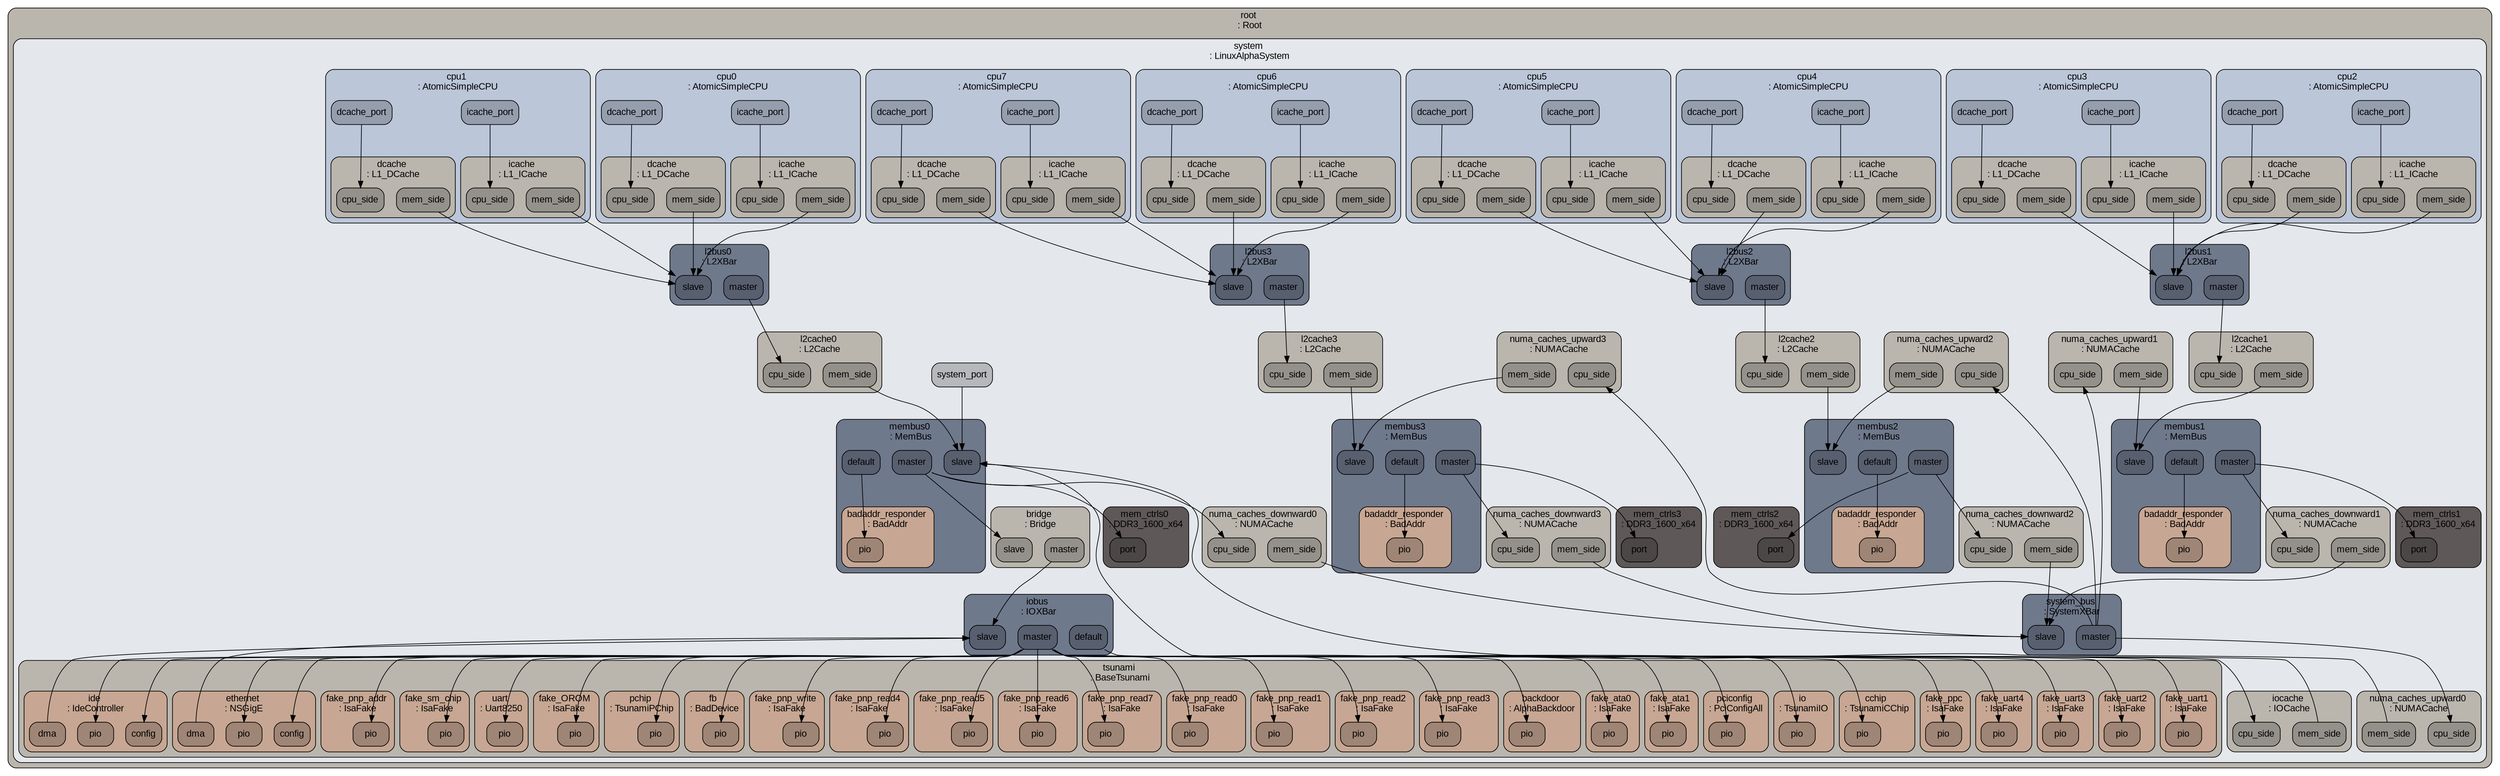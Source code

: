 digraph G {
ranksep="1.3";
subgraph cluster_root {
fontname=Arial;
color="#000000";
style="rounded, filled";
tooltip="eventq_index&#61;0&#10;full_system&#61;true&#10;sim_quantum&#61;0&#10;time_sync_enable&#61;false&#10;time_sync_period&#61;100000000000&#10;time_sync_spin_threshold&#61;100000000";
label="root \n: Root";
shape=Mrecord;
fontsize=14;
fillcolor="#bab6ae";
fontcolor="#000000";
subgraph cluster_system {
fontname=Arial;
color="#000000";
style="rounded, filled";
tooltip="boot_cpu_frequency&#61;500&#10;boot_osflags&#61;root=/dev/hda1 console=ttyS0&#10;cache_line_size&#61;64&#10;clk_domain&#61;system.clk_domain&#10;console&#61;/home/itecgo/Tools/GEM5/system/binaries/console&#10;eventq_index&#61;0&#10;init_param&#61;0&#10;kernel&#61;/home/itecgo/Tools/GEM5/system/binaries/vmlinux_2.6.27-gcc_4.3.4&#10;kernel_addr_check&#61;true&#10;load_addr_mask&#61;1099511627775&#10;load_offset&#61;0&#10;mem_mode&#61;atomic&#10;mem_ranges&#61;0:268435455 268435456:536870911 536870912:805306367 805306368:1073741823&#10;memories&#61;system.mem_ctrls0 system.mem_ctrls1 system.mem_ctrls2 system.mem_ctrls3&#10;mmap_using_noreserve&#61;false&#10;multi_thread&#61;false&#10;num_work_ids&#61;16&#10;numa&#61;false&#10;pal&#61;/home/itecgo/Tools/GEM5/system/binaries/tsb_osfpal&#10;readfile&#61;ext/parsec/2.1/run_scripts/bodytrack_8c_simlarge.rcS&#10;symbolfile&#61;&#10;system_rev&#61;1024&#10;system_type&#61;34&#10;work_begin_ckpt_count&#61;0&#10;work_begin_cpu_id_exit&#61;-1&#10;work_begin_exit_count&#61;0&#10;work_cpus_ckpt_count&#61;0&#10;work_end_ckpt_count&#61;0&#10;work_end_exit_count&#61;0&#10;work_item_id&#61;-1";
label="system \n: LinuxAlphaSystem";
shape=Mrecord;
fontsize=14;
fillcolor="#e4e7eb";
fontcolor="#000000";
system_system_port [fontname=Arial, color="#000000", style="rounded, filled", label=system_port, shape=Mrecord, fontsize=14, fillcolor="#b6b8bc", fontcolor="#000000"];
subgraph cluster_system_bridge {
fontname=Arial;
color="#000000";
style="rounded, filled";
tooltip="clk_domain&#61;system.clk_domain&#10;delay&#61;50000&#10;eventq_index&#61;0&#10;numa&#61;false&#10;ranges&#61;8796093022208:18446744073709551615&#10;req_size&#61;16&#10;resp_size&#61;16";
label="bridge \n: Bridge";
shape=Mrecord;
fontsize=14;
fillcolor="#bab6ae";
fontcolor="#000000";
system_bridge_master [fontname=Arial, color="#000000", style="rounded, filled", label=master, shape=Mrecord, fontsize=14, fillcolor="#94918b", fontcolor="#000000"];
system_bridge_slave [fontname=Arial, color="#000000", style="rounded, filled", label=slave, shape=Mrecord, fontsize=14, fillcolor="#94918b", fontcolor="#000000"];
}

subgraph cluster_system_membus0 {
fontname=Arial;
color="#000000";
style="rounded, filled";
tooltip="clk_domain&#61;system.clk_domain&#10;eventq_index&#61;0&#10;forward_latency&#61;4&#10;frontend_latency&#61;3&#10;numa&#61;false&#10;response_latency&#61;2&#10;snoop_filter&#61;Null&#10;snoop_response_latency&#61;4&#10;system&#61;system&#10;use_default_range&#61;false&#10;width&#61;16";
label="membus0 \n: MemBus";
shape=Mrecord;
fontsize=14;
fillcolor="#6f798c";
fontcolor="#000000";
system_membus0_default [fontname=Arial, color="#000000", style="rounded, filled", label=default, shape=Mrecord, fontsize=14, fillcolor="#586070", fontcolor="#000000"];
system_membus0_master [fontname=Arial, color="#000000", style="rounded, filled", label=master, shape=Mrecord, fontsize=14, fillcolor="#586070", fontcolor="#000000"];
system_membus0_slave [fontname=Arial, color="#000000", style="rounded, filled", label=slave, shape=Mrecord, fontsize=14, fillcolor="#586070", fontcolor="#000000"];
subgraph cluster_system_membus0_badaddr_responder {
fontname=Arial;
color="#000000";
style="rounded, filled";
tooltip="clk_domain&#61;system.clk_domain&#10;eventq_index&#61;0&#10;fake_mem&#61;false&#10;numa&#61;false&#10;pio_addr&#61;0&#10;pio_latency&#61;100000&#10;pio_size&#61;8&#10;ret_bad_addr&#61;true&#10;ret_data16&#61;65535&#10;ret_data32&#61;4294967295&#10;ret_data64&#61;18446744073709551615&#10;ret_data8&#61;255&#10;system&#61;system&#10;update_data&#61;false&#10;warn_access&#61;";
label="badaddr_responder \n: BadAddr";
shape=Mrecord;
fontsize=14;
fillcolor="#c7a793";
fontcolor="#000000";
system_membus0_badaddr_responder_pio [fontname=Arial, color="#000000", style="rounded, filled", label=pio, shape=Mrecord, fontsize=14, fillcolor="#9f8575", fontcolor="#000000"];
}

}

subgraph cluster_system_membus1 {
fontname=Arial;
color="#000000";
style="rounded, filled";
tooltip="clk_domain&#61;system.clk_domain&#10;eventq_index&#61;0&#10;forward_latency&#61;4&#10;frontend_latency&#61;3&#10;numa&#61;false&#10;response_latency&#61;2&#10;snoop_filter&#61;Null&#10;snoop_response_latency&#61;4&#10;system&#61;system&#10;use_default_range&#61;false&#10;width&#61;16";
label="membus1 \n: MemBus";
shape=Mrecord;
fontsize=14;
fillcolor="#6f798c";
fontcolor="#000000";
system_membus1_default [fontname=Arial, color="#000000", style="rounded, filled", label=default, shape=Mrecord, fontsize=14, fillcolor="#586070", fontcolor="#000000"];
system_membus1_master [fontname=Arial, color="#000000", style="rounded, filled", label=master, shape=Mrecord, fontsize=14, fillcolor="#586070", fontcolor="#000000"];
system_membus1_slave [fontname=Arial, color="#000000", style="rounded, filled", label=slave, shape=Mrecord, fontsize=14, fillcolor="#586070", fontcolor="#000000"];
subgraph cluster_system_membus1_badaddr_responder {
fontname=Arial;
color="#000000";
style="rounded, filled";
tooltip="clk_domain&#61;system.clk_domain&#10;eventq_index&#61;0&#10;fake_mem&#61;false&#10;numa&#61;false&#10;pio_addr&#61;0&#10;pio_latency&#61;100000&#10;pio_size&#61;8&#10;ret_bad_addr&#61;true&#10;ret_data16&#61;65535&#10;ret_data32&#61;4294967295&#10;ret_data64&#61;18446744073709551615&#10;ret_data8&#61;255&#10;system&#61;system&#10;update_data&#61;false&#10;warn_access&#61;";
label="badaddr_responder \n: BadAddr";
shape=Mrecord;
fontsize=14;
fillcolor="#c7a793";
fontcolor="#000000";
system_membus1_badaddr_responder_pio [fontname=Arial, color="#000000", style="rounded, filled", label=pio, shape=Mrecord, fontsize=14, fillcolor="#9f8575", fontcolor="#000000"];
}

}

subgraph cluster_system_membus2 {
fontname=Arial;
color="#000000";
style="rounded, filled";
tooltip="clk_domain&#61;system.clk_domain&#10;eventq_index&#61;0&#10;forward_latency&#61;4&#10;frontend_latency&#61;3&#10;numa&#61;false&#10;response_latency&#61;2&#10;snoop_filter&#61;Null&#10;snoop_response_latency&#61;4&#10;system&#61;system&#10;use_default_range&#61;false&#10;width&#61;16";
label="membus2 \n: MemBus";
shape=Mrecord;
fontsize=14;
fillcolor="#6f798c";
fontcolor="#000000";
system_membus2_default [fontname=Arial, color="#000000", style="rounded, filled", label=default, shape=Mrecord, fontsize=14, fillcolor="#586070", fontcolor="#000000"];
system_membus2_master [fontname=Arial, color="#000000", style="rounded, filled", label=master, shape=Mrecord, fontsize=14, fillcolor="#586070", fontcolor="#000000"];
system_membus2_slave [fontname=Arial, color="#000000", style="rounded, filled", label=slave, shape=Mrecord, fontsize=14, fillcolor="#586070", fontcolor="#000000"];
subgraph cluster_system_membus2_badaddr_responder {
fontname=Arial;
color="#000000";
style="rounded, filled";
tooltip="clk_domain&#61;system.clk_domain&#10;eventq_index&#61;0&#10;fake_mem&#61;false&#10;numa&#61;false&#10;pio_addr&#61;0&#10;pio_latency&#61;100000&#10;pio_size&#61;8&#10;ret_bad_addr&#61;true&#10;ret_data16&#61;65535&#10;ret_data32&#61;4294967295&#10;ret_data64&#61;18446744073709551615&#10;ret_data8&#61;255&#10;system&#61;system&#10;update_data&#61;false&#10;warn_access&#61;";
label="badaddr_responder \n: BadAddr";
shape=Mrecord;
fontsize=14;
fillcolor="#c7a793";
fontcolor="#000000";
system_membus2_badaddr_responder_pio [fontname=Arial, color="#000000", style="rounded, filled", label=pio, shape=Mrecord, fontsize=14, fillcolor="#9f8575", fontcolor="#000000"];
}

}

subgraph cluster_system_membus3 {
fontname=Arial;
color="#000000";
style="rounded, filled";
tooltip="clk_domain&#61;system.clk_domain&#10;eventq_index&#61;0&#10;forward_latency&#61;4&#10;frontend_latency&#61;3&#10;numa&#61;false&#10;response_latency&#61;2&#10;snoop_filter&#61;Null&#10;snoop_response_latency&#61;4&#10;system&#61;system&#10;use_default_range&#61;false&#10;width&#61;16";
label="membus3 \n: MemBus";
shape=Mrecord;
fontsize=14;
fillcolor="#6f798c";
fontcolor="#000000";
system_membus3_default [fontname=Arial, color="#000000", style="rounded, filled", label=default, shape=Mrecord, fontsize=14, fillcolor="#586070", fontcolor="#000000"];
system_membus3_master [fontname=Arial, color="#000000", style="rounded, filled", label=master, shape=Mrecord, fontsize=14, fillcolor="#586070", fontcolor="#000000"];
system_membus3_slave [fontname=Arial, color="#000000", style="rounded, filled", label=slave, shape=Mrecord, fontsize=14, fillcolor="#586070", fontcolor="#000000"];
subgraph cluster_system_membus3_badaddr_responder {
fontname=Arial;
color="#000000";
style="rounded, filled";
tooltip="clk_domain&#61;system.clk_domain&#10;eventq_index&#61;0&#10;fake_mem&#61;false&#10;numa&#61;false&#10;pio_addr&#61;0&#10;pio_latency&#61;100000&#10;pio_size&#61;8&#10;ret_bad_addr&#61;true&#10;ret_data16&#61;65535&#10;ret_data32&#61;4294967295&#10;ret_data64&#61;18446744073709551615&#10;ret_data8&#61;255&#10;system&#61;system&#10;update_data&#61;false&#10;warn_access&#61;";
label="badaddr_responder \n: BadAddr";
shape=Mrecord;
fontsize=14;
fillcolor="#c7a793";
fontcolor="#000000";
system_membus3_badaddr_responder_pio [fontname=Arial, color="#000000", style="rounded, filled", label=pio, shape=Mrecord, fontsize=14, fillcolor="#9f8575", fontcolor="#000000"];
}

}

subgraph cluster_system_numa_caches_downward0 {
fontname=Arial;
color="#000000";
style="rounded, filled";
tooltip="addr_ranges&#61;268435456:536870911 536870912:805306367 805306368:1073741823&#10;assoc&#61;8&#10;clk_domain&#61;system.clk_domain&#10;clusivity&#61;mostly_incl&#10;demand_mshr_reserve&#61;1&#10;eventq_index&#61;0&#10;forward_snoops&#61;true&#10;hit_latency&#61;50&#10;is_read_only&#61;false&#10;max_miss_count&#61;0&#10;mshrs&#61;20&#10;numa&#61;true&#10;prefetch_on_access&#61;false&#10;prefetcher&#61;Null&#10;response_latency&#61;50&#10;sequential_access&#61;false&#10;size&#61;1024&#10;system&#61;system&#10;tags&#61;system.numa_caches_downward0.tags&#10;tgts_per_mshr&#61;12&#10;write_buffers&#61;8&#10;writeback_clean&#61;false";
label="numa_caches_downward0 \n: NUMACache";
shape=Mrecord;
fontsize=14;
fillcolor="#bab6ae";
fontcolor="#000000";
system_numa_caches_downward0_mem_side [fontname=Arial, color="#000000", style="rounded, filled", label=mem_side, shape=Mrecord, fontsize=14, fillcolor="#94918b", fontcolor="#000000"];
system_numa_caches_downward0_cpu_side [fontname=Arial, color="#000000", style="rounded, filled", label=cpu_side, shape=Mrecord, fontsize=14, fillcolor="#94918b", fontcolor="#000000"];
subgraph cluster_system_numa_caches_downward0_tags {
fontname=Arial;
color="#000000";
style="rounded, filled";
tooltip="assoc&#61;8&#10;block_size&#61;64&#10;clk_domain&#61;system.clk_domain&#10;eventq_index&#61;0&#10;hit_latency&#61;50&#10;sequential_access&#61;false&#10;size&#61;1024";
label="tags \n: LRU";
shape=Mrecord;
fontsize=14;
fillcolor="#9f9c95";
fontcolor="#000000";
}

}

subgraph cluster_system_numa_caches_downward1 {
fontname=Arial;
color="#000000";
style="rounded, filled";
tooltip="addr_ranges&#61;0:268435455 536870912:805306367 805306368:1073741823 8796093022208:18446744073709551615&#10;assoc&#61;8&#10;clk_domain&#61;system.clk_domain&#10;clusivity&#61;mostly_incl&#10;demand_mshr_reserve&#61;1&#10;eventq_index&#61;0&#10;forward_snoops&#61;true&#10;hit_latency&#61;50&#10;is_read_only&#61;false&#10;max_miss_count&#61;0&#10;mshrs&#61;20&#10;numa&#61;true&#10;prefetch_on_access&#61;false&#10;prefetcher&#61;Null&#10;response_latency&#61;50&#10;sequential_access&#61;false&#10;size&#61;1024&#10;system&#61;system&#10;tags&#61;system.numa_caches_downward1.tags&#10;tgts_per_mshr&#61;12&#10;write_buffers&#61;8&#10;writeback_clean&#61;false";
label="numa_caches_downward1 \n: NUMACache";
shape=Mrecord;
fontsize=14;
fillcolor="#bab6ae";
fontcolor="#000000";
system_numa_caches_downward1_mem_side [fontname=Arial, color="#000000", style="rounded, filled", label=mem_side, shape=Mrecord, fontsize=14, fillcolor="#94918b", fontcolor="#000000"];
system_numa_caches_downward1_cpu_side [fontname=Arial, color="#000000", style="rounded, filled", label=cpu_side, shape=Mrecord, fontsize=14, fillcolor="#94918b", fontcolor="#000000"];
subgraph cluster_system_numa_caches_downward1_tags {
fontname=Arial;
color="#000000";
style="rounded, filled";
tooltip="assoc&#61;8&#10;block_size&#61;64&#10;clk_domain&#61;system.clk_domain&#10;eventq_index&#61;0&#10;hit_latency&#61;50&#10;sequential_access&#61;false&#10;size&#61;1024";
label="tags \n: LRU";
shape=Mrecord;
fontsize=14;
fillcolor="#9f9c95";
fontcolor="#000000";
}

}

subgraph cluster_system_numa_caches_downward2 {
fontname=Arial;
color="#000000";
style="rounded, filled";
tooltip="addr_ranges&#61;0:268435455 268435456:536870911 805306368:1073741823 8796093022208:18446744073709551615&#10;assoc&#61;8&#10;clk_domain&#61;system.clk_domain&#10;clusivity&#61;mostly_incl&#10;demand_mshr_reserve&#61;1&#10;eventq_index&#61;0&#10;forward_snoops&#61;true&#10;hit_latency&#61;50&#10;is_read_only&#61;false&#10;max_miss_count&#61;0&#10;mshrs&#61;20&#10;numa&#61;true&#10;prefetch_on_access&#61;false&#10;prefetcher&#61;Null&#10;response_latency&#61;50&#10;sequential_access&#61;false&#10;size&#61;1024&#10;system&#61;system&#10;tags&#61;system.numa_caches_downward2.tags&#10;tgts_per_mshr&#61;12&#10;write_buffers&#61;8&#10;writeback_clean&#61;false";
label="numa_caches_downward2 \n: NUMACache";
shape=Mrecord;
fontsize=14;
fillcolor="#bab6ae";
fontcolor="#000000";
system_numa_caches_downward2_mem_side [fontname=Arial, color="#000000", style="rounded, filled", label=mem_side, shape=Mrecord, fontsize=14, fillcolor="#94918b", fontcolor="#000000"];
system_numa_caches_downward2_cpu_side [fontname=Arial, color="#000000", style="rounded, filled", label=cpu_side, shape=Mrecord, fontsize=14, fillcolor="#94918b", fontcolor="#000000"];
subgraph cluster_system_numa_caches_downward2_tags {
fontname=Arial;
color="#000000";
style="rounded, filled";
tooltip="assoc&#61;8&#10;block_size&#61;64&#10;clk_domain&#61;system.clk_domain&#10;eventq_index&#61;0&#10;hit_latency&#61;50&#10;sequential_access&#61;false&#10;size&#61;1024";
label="tags \n: LRU";
shape=Mrecord;
fontsize=14;
fillcolor="#9f9c95";
fontcolor="#000000";
}

}

subgraph cluster_system_numa_caches_downward3 {
fontname=Arial;
color="#000000";
style="rounded, filled";
tooltip="addr_ranges&#61;0:268435455 268435456:536870911 536870912:805306367 8796093022208:18446744073709551615&#10;assoc&#61;8&#10;clk_domain&#61;system.clk_domain&#10;clusivity&#61;mostly_incl&#10;demand_mshr_reserve&#61;1&#10;eventq_index&#61;0&#10;forward_snoops&#61;true&#10;hit_latency&#61;50&#10;is_read_only&#61;false&#10;max_miss_count&#61;0&#10;mshrs&#61;20&#10;numa&#61;true&#10;prefetch_on_access&#61;false&#10;prefetcher&#61;Null&#10;response_latency&#61;50&#10;sequential_access&#61;false&#10;size&#61;1024&#10;system&#61;system&#10;tags&#61;system.numa_caches_downward3.tags&#10;tgts_per_mshr&#61;12&#10;write_buffers&#61;8&#10;writeback_clean&#61;false";
label="numa_caches_downward3 \n: NUMACache";
shape=Mrecord;
fontsize=14;
fillcolor="#bab6ae";
fontcolor="#000000";
system_numa_caches_downward3_mem_side [fontname=Arial, color="#000000", style="rounded, filled", label=mem_side, shape=Mrecord, fontsize=14, fillcolor="#94918b", fontcolor="#000000"];
system_numa_caches_downward3_cpu_side [fontname=Arial, color="#000000", style="rounded, filled", label=cpu_side, shape=Mrecord, fontsize=14, fillcolor="#94918b", fontcolor="#000000"];
subgraph cluster_system_numa_caches_downward3_tags {
fontname=Arial;
color="#000000";
style="rounded, filled";
tooltip="assoc&#61;8&#10;block_size&#61;64&#10;clk_domain&#61;system.clk_domain&#10;eventq_index&#61;0&#10;hit_latency&#61;50&#10;sequential_access&#61;false&#10;size&#61;1024";
label="tags \n: LRU";
shape=Mrecord;
fontsize=14;
fillcolor="#9f9c95";
fontcolor="#000000";
}

}

subgraph cluster_system_numa_caches_upward0 {
fontname=Arial;
color="#000000";
style="rounded, filled";
tooltip="addr_ranges&#61;0:268435455 8796093022208:18446744073709551615&#10;assoc&#61;8&#10;clk_domain&#61;system.clk_domain&#10;clusivity&#61;mostly_incl&#10;demand_mshr_reserve&#61;1&#10;eventq_index&#61;0&#10;forward_snoops&#61;true&#10;hit_latency&#61;50&#10;is_read_only&#61;false&#10;max_miss_count&#61;0&#10;mshrs&#61;20&#10;numa&#61;true&#10;prefetch_on_access&#61;false&#10;prefetcher&#61;Null&#10;response_latency&#61;50&#10;sequential_access&#61;false&#10;size&#61;1024&#10;system&#61;system&#10;tags&#61;system.numa_caches_upward0.tags&#10;tgts_per_mshr&#61;12&#10;write_buffers&#61;8&#10;writeback_clean&#61;false";
label="numa_caches_upward0 \n: NUMACache";
shape=Mrecord;
fontsize=14;
fillcolor="#bab6ae";
fontcolor="#000000";
system_numa_caches_upward0_mem_side [fontname=Arial, color="#000000", style="rounded, filled", label=mem_side, shape=Mrecord, fontsize=14, fillcolor="#94918b", fontcolor="#000000"];
system_numa_caches_upward0_cpu_side [fontname=Arial, color="#000000", style="rounded, filled", label=cpu_side, shape=Mrecord, fontsize=14, fillcolor="#94918b", fontcolor="#000000"];
subgraph cluster_system_numa_caches_upward0_tags {
fontname=Arial;
color="#000000";
style="rounded, filled";
tooltip="assoc&#61;8&#10;block_size&#61;64&#10;clk_domain&#61;system.clk_domain&#10;eventq_index&#61;0&#10;hit_latency&#61;50&#10;sequential_access&#61;false&#10;size&#61;1024";
label="tags \n: LRU";
shape=Mrecord;
fontsize=14;
fillcolor="#9f9c95";
fontcolor="#000000";
}

}

subgraph cluster_system_numa_caches_upward1 {
fontname=Arial;
color="#000000";
style="rounded, filled";
tooltip="addr_ranges&#61;268435456:536870911&#10;assoc&#61;8&#10;clk_domain&#61;system.clk_domain&#10;clusivity&#61;mostly_incl&#10;demand_mshr_reserve&#61;1&#10;eventq_index&#61;0&#10;forward_snoops&#61;true&#10;hit_latency&#61;50&#10;is_read_only&#61;false&#10;max_miss_count&#61;0&#10;mshrs&#61;20&#10;numa&#61;true&#10;prefetch_on_access&#61;false&#10;prefetcher&#61;Null&#10;response_latency&#61;50&#10;sequential_access&#61;false&#10;size&#61;1024&#10;system&#61;system&#10;tags&#61;system.numa_caches_upward1.tags&#10;tgts_per_mshr&#61;12&#10;write_buffers&#61;8&#10;writeback_clean&#61;false";
label="numa_caches_upward1 \n: NUMACache";
shape=Mrecord;
fontsize=14;
fillcolor="#bab6ae";
fontcolor="#000000";
system_numa_caches_upward1_mem_side [fontname=Arial, color="#000000", style="rounded, filled", label=mem_side, shape=Mrecord, fontsize=14, fillcolor="#94918b", fontcolor="#000000"];
system_numa_caches_upward1_cpu_side [fontname=Arial, color="#000000", style="rounded, filled", label=cpu_side, shape=Mrecord, fontsize=14, fillcolor="#94918b", fontcolor="#000000"];
subgraph cluster_system_numa_caches_upward1_tags {
fontname=Arial;
color="#000000";
style="rounded, filled";
tooltip="assoc&#61;8&#10;block_size&#61;64&#10;clk_domain&#61;system.clk_domain&#10;eventq_index&#61;0&#10;hit_latency&#61;50&#10;sequential_access&#61;false&#10;size&#61;1024";
label="tags \n: LRU";
shape=Mrecord;
fontsize=14;
fillcolor="#9f9c95";
fontcolor="#000000";
}

}

subgraph cluster_system_numa_caches_upward2 {
fontname=Arial;
color="#000000";
style="rounded, filled";
tooltip="addr_ranges&#61;536870912:805306367&#10;assoc&#61;8&#10;clk_domain&#61;system.clk_domain&#10;clusivity&#61;mostly_incl&#10;demand_mshr_reserve&#61;1&#10;eventq_index&#61;0&#10;forward_snoops&#61;true&#10;hit_latency&#61;50&#10;is_read_only&#61;false&#10;max_miss_count&#61;0&#10;mshrs&#61;20&#10;numa&#61;true&#10;prefetch_on_access&#61;false&#10;prefetcher&#61;Null&#10;response_latency&#61;50&#10;sequential_access&#61;false&#10;size&#61;1024&#10;system&#61;system&#10;tags&#61;system.numa_caches_upward2.tags&#10;tgts_per_mshr&#61;12&#10;write_buffers&#61;8&#10;writeback_clean&#61;false";
label="numa_caches_upward2 \n: NUMACache";
shape=Mrecord;
fontsize=14;
fillcolor="#bab6ae";
fontcolor="#000000";
system_numa_caches_upward2_mem_side [fontname=Arial, color="#000000", style="rounded, filled", label=mem_side, shape=Mrecord, fontsize=14, fillcolor="#94918b", fontcolor="#000000"];
system_numa_caches_upward2_cpu_side [fontname=Arial, color="#000000", style="rounded, filled", label=cpu_side, shape=Mrecord, fontsize=14, fillcolor="#94918b", fontcolor="#000000"];
subgraph cluster_system_numa_caches_upward2_tags {
fontname=Arial;
color="#000000";
style="rounded, filled";
tooltip="assoc&#61;8&#10;block_size&#61;64&#10;clk_domain&#61;system.clk_domain&#10;eventq_index&#61;0&#10;hit_latency&#61;50&#10;sequential_access&#61;false&#10;size&#61;1024";
label="tags \n: LRU";
shape=Mrecord;
fontsize=14;
fillcolor="#9f9c95";
fontcolor="#000000";
}

}

subgraph cluster_system_numa_caches_upward3 {
fontname=Arial;
color="#000000";
style="rounded, filled";
tooltip="addr_ranges&#61;805306368:1073741823&#10;assoc&#61;8&#10;clk_domain&#61;system.clk_domain&#10;clusivity&#61;mostly_incl&#10;demand_mshr_reserve&#61;1&#10;eventq_index&#61;0&#10;forward_snoops&#61;true&#10;hit_latency&#61;50&#10;is_read_only&#61;false&#10;max_miss_count&#61;0&#10;mshrs&#61;20&#10;numa&#61;true&#10;prefetch_on_access&#61;false&#10;prefetcher&#61;Null&#10;response_latency&#61;50&#10;sequential_access&#61;false&#10;size&#61;1024&#10;system&#61;system&#10;tags&#61;system.numa_caches_upward3.tags&#10;tgts_per_mshr&#61;12&#10;write_buffers&#61;8&#10;writeback_clean&#61;false";
label="numa_caches_upward3 \n: NUMACache";
shape=Mrecord;
fontsize=14;
fillcolor="#bab6ae";
fontcolor="#000000";
system_numa_caches_upward3_mem_side [fontname=Arial, color="#000000", style="rounded, filled", label=mem_side, shape=Mrecord, fontsize=14, fillcolor="#94918b", fontcolor="#000000"];
system_numa_caches_upward3_cpu_side [fontname=Arial, color="#000000", style="rounded, filled", label=cpu_side, shape=Mrecord, fontsize=14, fillcolor="#94918b", fontcolor="#000000"];
subgraph cluster_system_numa_caches_upward3_tags {
fontname=Arial;
color="#000000";
style="rounded, filled";
tooltip="assoc&#61;8&#10;block_size&#61;64&#10;clk_domain&#61;system.clk_domain&#10;eventq_index&#61;0&#10;hit_latency&#61;50&#10;sequential_access&#61;false&#10;size&#61;1024";
label="tags \n: LRU";
shape=Mrecord;
fontsize=14;
fillcolor="#9f9c95";
fontcolor="#000000";
}

}

subgraph cluster_system_iocache {
fontname=Arial;
color="#000000";
style="rounded, filled";
tooltip="addr_ranges&#61;0:268435455 268435456:536870911 536870912:805306367 805306368:1073741823&#10;assoc&#61;8&#10;clk_domain&#61;system.clk_domain&#10;clusivity&#61;mostly_incl&#10;demand_mshr_reserve&#61;1&#10;eventq_index&#61;0&#10;forward_snoops&#61;false&#10;hit_latency&#61;50&#10;is_read_only&#61;false&#10;max_miss_count&#61;0&#10;mshrs&#61;20&#10;numa&#61;false&#10;prefetch_on_access&#61;false&#10;prefetcher&#61;Null&#10;response_latency&#61;50&#10;sequential_access&#61;false&#10;size&#61;1024&#10;system&#61;system&#10;tags&#61;system.iocache.tags&#10;tgts_per_mshr&#61;12&#10;write_buffers&#61;8&#10;writeback_clean&#61;false";
label="iocache \n: IOCache";
shape=Mrecord;
fontsize=14;
fillcolor="#bab6ae";
fontcolor="#000000";
system_iocache_mem_side [fontname=Arial, color="#000000", style="rounded, filled", label=mem_side, shape=Mrecord, fontsize=14, fillcolor="#94918b", fontcolor="#000000"];
system_iocache_cpu_side [fontname=Arial, color="#000000", style="rounded, filled", label=cpu_side, shape=Mrecord, fontsize=14, fillcolor="#94918b", fontcolor="#000000"];
subgraph cluster_system_iocache_tags {
fontname=Arial;
color="#000000";
style="rounded, filled";
tooltip="assoc&#61;8&#10;block_size&#61;64&#10;clk_domain&#61;system.clk_domain&#10;eventq_index&#61;0&#10;hit_latency&#61;50&#10;sequential_access&#61;false&#10;size&#61;1024";
label="tags \n: LRU";
shape=Mrecord;
fontsize=14;
fillcolor="#9f9c95";
fontcolor="#000000";
}

}

subgraph cluster_system_disk0 {
fontname=Arial;
color="#000000";
style="rounded, filled";
tooltip="delay&#61;1000000&#10;driveID&#61;master&#10;eventq_index&#61;0&#10;image&#61;system.disk0.image";
label="disk0 \n: CowIdeDisk";
shape=Mrecord;
fontsize=14;
fillcolor="#bab6ae";
fontcolor="#000000";
subgraph cluster_system_disk0_image {
fontname=Arial;
color="#000000";
style="rounded, filled";
tooltip="child&#61;system.disk0.image.child&#10;eventq_index&#61;0&#10;image_file&#61;&#10;read_only&#61;false&#10;table_size&#61;65536";
label="image \n: CowDiskImage";
shape=Mrecord;
fontsize=14;
fillcolor="#9f9c95";
fontcolor="#000000";
subgraph cluster_system_disk0_image_child {
fontname=Arial;
color="#000000";
style="rounded, filled";
tooltip="eventq_index&#61;0&#10;image_file&#61;/home/itecgo/Tools/GEM5/system/disks/linux-parsec-2-1-m5-with-test-inputs.img&#10;read_only&#61;true";
label="child \n: RawDiskImage";
shape=Mrecord;
fontsize=14;
fillcolor="#84827c";
fontcolor="#000000";
}

}

}

subgraph cluster_system_disk2 {
fontname=Arial;
color="#000000";
style="rounded, filled";
tooltip="delay&#61;1000000&#10;driveID&#61;master&#10;eventq_index&#61;0&#10;image&#61;system.disk2.image";
label="disk2 \n: CowIdeDisk";
shape=Mrecord;
fontsize=14;
fillcolor="#bab6ae";
fontcolor="#000000";
subgraph cluster_system_disk2_image {
fontname=Arial;
color="#000000";
style="rounded, filled";
tooltip="child&#61;system.disk2.image.child&#10;eventq_index&#61;0&#10;image_file&#61;&#10;read_only&#61;false&#10;table_size&#61;65536";
label="image \n: CowDiskImage";
shape=Mrecord;
fontsize=14;
fillcolor="#9f9c95";
fontcolor="#000000";
subgraph cluster_system_disk2_image_child {
fontname=Arial;
color="#000000";
style="rounded, filled";
tooltip="eventq_index&#61;0&#10;image_file&#61;/home/itecgo/Tools/GEM5/system/disks/linux-bigswap2.img&#10;read_only&#61;true";
label="child \n: RawDiskImage";
shape=Mrecord;
fontsize=14;
fillcolor="#84827c";
fontcolor="#000000";
}

}

}

subgraph cluster_system_voltage_domain {
fontname=Arial;
color="#000000";
style="rounded, filled";
tooltip="eventq_index&#61;0&#10;voltage&#61;1.000000";
label="voltage_domain \n: VoltageDomain";
shape=Mrecord;
fontsize=14;
fillcolor="#bab6ae";
fontcolor="#000000";
}

subgraph cluster_system_clk_domain {
fontname=Arial;
color="#000000";
style="rounded, filled";
tooltip="clock&#61;1000&#10;domain_id&#61;-1&#10;eventq_index&#61;0&#10;init_perf_level&#61;0&#10;voltage_domain&#61;system.voltage_domain";
label="clk_domain \n: SrcClockDomain";
shape=Mrecord;
fontsize=14;
fillcolor="#bab6ae";
fontcolor="#000000";
}

subgraph cluster_system_system_bus {
fontname=Arial;
color="#000000";
style="rounded, filled";
tooltip="clk_domain&#61;system.clk_domain&#10;eventq_index&#61;0&#10;forward_latency&#61;4&#10;frontend_latency&#61;3&#10;numa&#61;false&#10;response_latency&#61;2&#10;snoop_filter&#61;Null&#10;snoop_response_latency&#61;4&#10;system&#61;system&#10;use_default_range&#61;false&#10;width&#61;16";
label="system_bus \n: SystemXBar";
shape=Mrecord;
fontsize=14;
fillcolor="#6f798c";
fontcolor="#000000";
system_system_bus_master [fontname=Arial, color="#000000", style="rounded, filled", label=master, shape=Mrecord, fontsize=14, fillcolor="#586070", fontcolor="#000000"];
system_system_bus_slave [fontname=Arial, color="#000000", style="rounded, filled", label=slave, shape=Mrecord, fontsize=14, fillcolor="#586070", fontcolor="#000000"];
}

subgraph cluster_system_terminal {
fontname=Arial;
color="#000000";
style="rounded, filled";
tooltip="eventq_index&#61;0&#10;intr_control&#61;system.intrctrl&#10;number&#61;0&#10;output&#61;true&#10;port&#61;3456";
label="terminal \n: Terminal";
shape=Mrecord;
fontsize=14;
fillcolor="#bab6ae";
fontcolor="#000000";
}

subgraph cluster_system_dvfs_handler {
fontname=Arial;
color="#000000";
style="rounded, filled";
tooltip="domains&#61;&#10;enable&#61;false&#10;eventq_index&#61;0&#10;sys_clk_domain&#61;system.clk_domain&#10;transition_latency&#61;100000000";
label="dvfs_handler \n: DVFSHandler";
shape=Mrecord;
fontsize=14;
fillcolor="#bab6ae";
fontcolor="#000000";
}

subgraph cluster_system_simple_disk {
fontname=Arial;
color="#000000";
style="rounded, filled";
tooltip="disk&#61;system.simple_disk.disk&#10;eventq_index&#61;0&#10;system&#61;system";
label="simple_disk \n: SimpleDisk";
shape=Mrecord;
fontsize=14;
fillcolor="#bab6ae";
fontcolor="#000000";
subgraph cluster_system_simple_disk_disk {
fontname=Arial;
color="#000000";
style="rounded, filled";
tooltip="eventq_index&#61;0&#10;image_file&#61;/home/itecgo/Tools/GEM5/system/disks/linux-parsec-2-1-m5-with-test-inputs.img&#10;read_only&#61;true";
label="disk \n: RawDiskImage";
shape=Mrecord;
fontsize=14;
fillcolor="#9f9c95";
fontcolor="#000000";
}

}

subgraph cluster_system_l2cache0 {
fontname=Arial;
color="#000000";
style="rounded, filled";
tooltip="addr_ranges&#61;0:18446744073709551615&#10;assoc&#61;8&#10;clk_domain&#61;system.cpu_clk_domain&#10;clusivity&#61;mostly_incl&#10;demand_mshr_reserve&#61;1&#10;eventq_index&#61;0&#10;forward_snoops&#61;true&#10;hit_latency&#61;20&#10;is_read_only&#61;false&#10;max_miss_count&#61;0&#10;mshrs&#61;20&#10;numa&#61;false&#10;prefetch_on_access&#61;false&#10;prefetcher&#61;Null&#10;response_latency&#61;20&#10;sequential_access&#61;false&#10;size&#61;262144&#10;system&#61;system&#10;tags&#61;system.l2cache0.tags&#10;tgts_per_mshr&#61;12&#10;write_buffers&#61;8&#10;writeback_clean&#61;false";
label="l2cache0 \n: L2Cache";
shape=Mrecord;
fontsize=14;
fillcolor="#bab6ae";
fontcolor="#000000";
system_l2cache0_mem_side [fontname=Arial, color="#000000", style="rounded, filled", label=mem_side, shape=Mrecord, fontsize=14, fillcolor="#94918b", fontcolor="#000000"];
system_l2cache0_cpu_side [fontname=Arial, color="#000000", style="rounded, filled", label=cpu_side, shape=Mrecord, fontsize=14, fillcolor="#94918b", fontcolor="#000000"];
subgraph cluster_system_l2cache0_tags {
fontname=Arial;
color="#000000";
style="rounded, filled";
tooltip="assoc&#61;8&#10;block_size&#61;64&#10;clk_domain&#61;system.cpu_clk_domain&#10;eventq_index&#61;0&#10;hit_latency&#61;20&#10;sequential_access&#61;false&#10;size&#61;262144";
label="tags \n: LRU";
shape=Mrecord;
fontsize=14;
fillcolor="#9f9c95";
fontcolor="#000000";
}

}

subgraph cluster_system_l2cache1 {
fontname=Arial;
color="#000000";
style="rounded, filled";
tooltip="addr_ranges&#61;0:18446744073709551615&#10;assoc&#61;8&#10;clk_domain&#61;system.cpu_clk_domain&#10;clusivity&#61;mostly_incl&#10;demand_mshr_reserve&#61;1&#10;eventq_index&#61;0&#10;forward_snoops&#61;true&#10;hit_latency&#61;20&#10;is_read_only&#61;false&#10;max_miss_count&#61;0&#10;mshrs&#61;20&#10;numa&#61;false&#10;prefetch_on_access&#61;false&#10;prefetcher&#61;Null&#10;response_latency&#61;20&#10;sequential_access&#61;false&#10;size&#61;262144&#10;system&#61;system&#10;tags&#61;system.l2cache1.tags&#10;tgts_per_mshr&#61;12&#10;write_buffers&#61;8&#10;writeback_clean&#61;false";
label="l2cache1 \n: L2Cache";
shape=Mrecord;
fontsize=14;
fillcolor="#bab6ae";
fontcolor="#000000";
system_l2cache1_mem_side [fontname=Arial, color="#000000", style="rounded, filled", label=mem_side, shape=Mrecord, fontsize=14, fillcolor="#94918b", fontcolor="#000000"];
system_l2cache1_cpu_side [fontname=Arial, color="#000000", style="rounded, filled", label=cpu_side, shape=Mrecord, fontsize=14, fillcolor="#94918b", fontcolor="#000000"];
subgraph cluster_system_l2cache1_tags {
fontname=Arial;
color="#000000";
style="rounded, filled";
tooltip="assoc&#61;8&#10;block_size&#61;64&#10;clk_domain&#61;system.cpu_clk_domain&#10;eventq_index&#61;0&#10;hit_latency&#61;20&#10;sequential_access&#61;false&#10;size&#61;262144";
label="tags \n: LRU";
shape=Mrecord;
fontsize=14;
fillcolor="#9f9c95";
fontcolor="#000000";
}

}

subgraph cluster_system_l2cache2 {
fontname=Arial;
color="#000000";
style="rounded, filled";
tooltip="addr_ranges&#61;0:18446744073709551615&#10;assoc&#61;8&#10;clk_domain&#61;system.cpu_clk_domain&#10;clusivity&#61;mostly_incl&#10;demand_mshr_reserve&#61;1&#10;eventq_index&#61;0&#10;forward_snoops&#61;true&#10;hit_latency&#61;20&#10;is_read_only&#61;false&#10;max_miss_count&#61;0&#10;mshrs&#61;20&#10;numa&#61;false&#10;prefetch_on_access&#61;false&#10;prefetcher&#61;Null&#10;response_latency&#61;20&#10;sequential_access&#61;false&#10;size&#61;262144&#10;system&#61;system&#10;tags&#61;system.l2cache2.tags&#10;tgts_per_mshr&#61;12&#10;write_buffers&#61;8&#10;writeback_clean&#61;false";
label="l2cache2 \n: L2Cache";
shape=Mrecord;
fontsize=14;
fillcolor="#bab6ae";
fontcolor="#000000";
system_l2cache2_mem_side [fontname=Arial, color="#000000", style="rounded, filled", label=mem_side, shape=Mrecord, fontsize=14, fillcolor="#94918b", fontcolor="#000000"];
system_l2cache2_cpu_side [fontname=Arial, color="#000000", style="rounded, filled", label=cpu_side, shape=Mrecord, fontsize=14, fillcolor="#94918b", fontcolor="#000000"];
subgraph cluster_system_l2cache2_tags {
fontname=Arial;
color="#000000";
style="rounded, filled";
tooltip="assoc&#61;8&#10;block_size&#61;64&#10;clk_domain&#61;system.cpu_clk_domain&#10;eventq_index&#61;0&#10;hit_latency&#61;20&#10;sequential_access&#61;false&#10;size&#61;262144";
label="tags \n: LRU";
shape=Mrecord;
fontsize=14;
fillcolor="#9f9c95";
fontcolor="#000000";
}

}

subgraph cluster_system_l2cache3 {
fontname=Arial;
color="#000000";
style="rounded, filled";
tooltip="addr_ranges&#61;0:18446744073709551615&#10;assoc&#61;8&#10;clk_domain&#61;system.cpu_clk_domain&#10;clusivity&#61;mostly_incl&#10;demand_mshr_reserve&#61;1&#10;eventq_index&#61;0&#10;forward_snoops&#61;true&#10;hit_latency&#61;20&#10;is_read_only&#61;false&#10;max_miss_count&#61;0&#10;mshrs&#61;20&#10;numa&#61;false&#10;prefetch_on_access&#61;false&#10;prefetcher&#61;Null&#10;response_latency&#61;20&#10;sequential_access&#61;false&#10;size&#61;262144&#10;system&#61;system&#10;tags&#61;system.l2cache3.tags&#10;tgts_per_mshr&#61;12&#10;write_buffers&#61;8&#10;writeback_clean&#61;false";
label="l2cache3 \n: L2Cache";
shape=Mrecord;
fontsize=14;
fillcolor="#bab6ae";
fontcolor="#000000";
system_l2cache3_mem_side [fontname=Arial, color="#000000", style="rounded, filled", label=mem_side, shape=Mrecord, fontsize=14, fillcolor="#94918b", fontcolor="#000000"];
system_l2cache3_cpu_side [fontname=Arial, color="#000000", style="rounded, filled", label=cpu_side, shape=Mrecord, fontsize=14, fillcolor="#94918b", fontcolor="#000000"];
subgraph cluster_system_l2cache3_tags {
fontname=Arial;
color="#000000";
style="rounded, filled";
tooltip="assoc&#61;8&#10;block_size&#61;64&#10;clk_domain&#61;system.cpu_clk_domain&#10;eventq_index&#61;0&#10;hit_latency&#61;20&#10;sequential_access&#61;false&#10;size&#61;262144";
label="tags \n: LRU";
shape=Mrecord;
fontsize=14;
fillcolor="#9f9c95";
fontcolor="#000000";
}

}

subgraph cluster_system_cpu_clk_domain {
fontname=Arial;
color="#000000";
style="rounded, filled";
tooltip="clock&#61;500&#10;domain_id&#61;-1&#10;eventq_index&#61;0&#10;init_perf_level&#61;0&#10;voltage_domain&#61;system.cpu_voltage_domain";
label="cpu_clk_domain \n: SrcClockDomain";
shape=Mrecord;
fontsize=14;
fillcolor="#bab6ae";
fontcolor="#000000";
}

subgraph cluster_system_switch_cpus0 {
fontname=Arial;
color="#000000";
style="rounded, filled";
tooltip="branchPred&#61;Null&#10;checker&#61;Null&#10;clk_domain&#61;system.cpu_clk_domain&#10;cpu_id&#61;0&#10;do_checkpoint_insts&#61;true&#10;do_quiesce&#61;true&#10;do_statistics_insts&#61;true&#10;dtb&#61;system.switch_cpus0.dtb&#10;eventq_index&#61;0&#10;fastmem&#61;false&#10;function_trace&#61;false&#10;function_trace_start&#61;0&#10;interrupts&#61;&#10;isa&#61;system.switch_cpus0.isa&#10;itb&#61;system.switch_cpus0.itb&#10;max_insts_all_threads&#61;0&#10;max_insts_any_thread&#61;0&#10;max_loads_all_threads&#61;0&#10;max_loads_any_thread&#61;0&#10;numThreads&#61;1&#10;numa&#61;false&#10;profile&#61;0&#10;progress_interval&#61;0&#10;simpoint_start_insts&#61;&#10;simulate_data_stalls&#61;false&#10;simulate_inst_stalls&#61;false&#10;socket_id&#61;0&#10;switched_out&#61;true&#10;system&#61;system&#10;tracer&#61;system.switch_cpus0.tracer&#10;width&#61;1&#10;workload&#61;";
label="switch_cpus0 \n: AtomicSimpleCPU";
shape=Mrecord;
fontsize=14;
fillcolor="#bbc6d9";
fontcolor="#000000";
subgraph cluster_system_switch_cpus0_dtb {
fontname=Arial;
color="#000000";
style="rounded, filled";
tooltip="eventq_index&#61;0&#10;size&#61;64";
label="dtb \n: AlphaDTB";
shape=Mrecord;
fontsize=14;
fillcolor="#bab6ae";
fontcolor="#000000";
}

subgraph cluster_system_switch_cpus0_isa {
fontname=Arial;
color="#000000";
style="rounded, filled";
tooltip="eventq_index&#61;0&#10;system&#61;system";
label="isa \n: AlphaISA";
shape=Mrecord;
fontsize=14;
fillcolor="#bab6ae";
fontcolor="#000000";
}

subgraph cluster_system_switch_cpus0_itb {
fontname=Arial;
color="#000000";
style="rounded, filled";
tooltip="eventq_index&#61;0&#10;size&#61;48";
label="itb \n: AlphaITB";
shape=Mrecord;
fontsize=14;
fillcolor="#bab6ae";
fontcolor="#000000";
}

subgraph cluster_system_switch_cpus0_tracer {
fontname=Arial;
color="#000000";
style="rounded, filled";
tooltip="eventq_index&#61;0";
label="tracer \n: ExeTracer";
shape=Mrecord;
fontsize=14;
fillcolor="#bab6ae";
fontcolor="#000000";
}

}

subgraph cluster_system_switch_cpus1 {
fontname=Arial;
color="#000000";
style="rounded, filled";
tooltip="branchPred&#61;Null&#10;checker&#61;Null&#10;clk_domain&#61;system.cpu_clk_domain&#10;cpu_id&#61;1&#10;do_checkpoint_insts&#61;true&#10;do_quiesce&#61;true&#10;do_statistics_insts&#61;true&#10;dtb&#61;system.switch_cpus1.dtb&#10;eventq_index&#61;0&#10;fastmem&#61;false&#10;function_trace&#61;false&#10;function_trace_start&#61;0&#10;interrupts&#61;&#10;isa&#61;system.switch_cpus1.isa&#10;itb&#61;system.switch_cpus1.itb&#10;max_insts_all_threads&#61;0&#10;max_insts_any_thread&#61;0&#10;max_loads_all_threads&#61;0&#10;max_loads_any_thread&#61;0&#10;numThreads&#61;1&#10;numa&#61;false&#10;profile&#61;0&#10;progress_interval&#61;0&#10;simpoint_start_insts&#61;&#10;simulate_data_stalls&#61;false&#10;simulate_inst_stalls&#61;false&#10;socket_id&#61;0&#10;switched_out&#61;true&#10;system&#61;system&#10;tracer&#61;system.switch_cpus1.tracer&#10;width&#61;1&#10;workload&#61;";
label="switch_cpus1 \n: AtomicSimpleCPU";
shape=Mrecord;
fontsize=14;
fillcolor="#bbc6d9";
fontcolor="#000000";
subgraph cluster_system_switch_cpus1_dtb {
fontname=Arial;
color="#000000";
style="rounded, filled";
tooltip="eventq_index&#61;0&#10;size&#61;64";
label="dtb \n: AlphaDTB";
shape=Mrecord;
fontsize=14;
fillcolor="#bab6ae";
fontcolor="#000000";
}

subgraph cluster_system_switch_cpus1_isa {
fontname=Arial;
color="#000000";
style="rounded, filled";
tooltip="eventq_index&#61;0&#10;system&#61;system";
label="isa \n: AlphaISA";
shape=Mrecord;
fontsize=14;
fillcolor="#bab6ae";
fontcolor="#000000";
}

subgraph cluster_system_switch_cpus1_itb {
fontname=Arial;
color="#000000";
style="rounded, filled";
tooltip="eventq_index&#61;0&#10;size&#61;48";
label="itb \n: AlphaITB";
shape=Mrecord;
fontsize=14;
fillcolor="#bab6ae";
fontcolor="#000000";
}

subgraph cluster_system_switch_cpus1_tracer {
fontname=Arial;
color="#000000";
style="rounded, filled";
tooltip="eventq_index&#61;0";
label="tracer \n: ExeTracer";
shape=Mrecord;
fontsize=14;
fillcolor="#bab6ae";
fontcolor="#000000";
}

}

subgraph cluster_system_switch_cpus2 {
fontname=Arial;
color="#000000";
style="rounded, filled";
tooltip="branchPred&#61;Null&#10;checker&#61;Null&#10;clk_domain&#61;system.cpu_clk_domain&#10;cpu_id&#61;2&#10;do_checkpoint_insts&#61;true&#10;do_quiesce&#61;true&#10;do_statistics_insts&#61;true&#10;dtb&#61;system.switch_cpus2.dtb&#10;eventq_index&#61;0&#10;fastmem&#61;false&#10;function_trace&#61;false&#10;function_trace_start&#61;0&#10;interrupts&#61;&#10;isa&#61;system.switch_cpus2.isa&#10;itb&#61;system.switch_cpus2.itb&#10;max_insts_all_threads&#61;0&#10;max_insts_any_thread&#61;0&#10;max_loads_all_threads&#61;0&#10;max_loads_any_thread&#61;0&#10;numThreads&#61;1&#10;numa&#61;false&#10;profile&#61;0&#10;progress_interval&#61;0&#10;simpoint_start_insts&#61;&#10;simulate_data_stalls&#61;false&#10;simulate_inst_stalls&#61;false&#10;socket_id&#61;0&#10;switched_out&#61;true&#10;system&#61;system&#10;tracer&#61;system.switch_cpus2.tracer&#10;width&#61;1&#10;workload&#61;";
label="switch_cpus2 \n: AtomicSimpleCPU";
shape=Mrecord;
fontsize=14;
fillcolor="#bbc6d9";
fontcolor="#000000";
subgraph cluster_system_switch_cpus2_dtb {
fontname=Arial;
color="#000000";
style="rounded, filled";
tooltip="eventq_index&#61;0&#10;size&#61;64";
label="dtb \n: AlphaDTB";
shape=Mrecord;
fontsize=14;
fillcolor="#bab6ae";
fontcolor="#000000";
}

subgraph cluster_system_switch_cpus2_isa {
fontname=Arial;
color="#000000";
style="rounded, filled";
tooltip="eventq_index&#61;0&#10;system&#61;system";
label="isa \n: AlphaISA";
shape=Mrecord;
fontsize=14;
fillcolor="#bab6ae";
fontcolor="#000000";
}

subgraph cluster_system_switch_cpus2_itb {
fontname=Arial;
color="#000000";
style="rounded, filled";
tooltip="eventq_index&#61;0&#10;size&#61;48";
label="itb \n: AlphaITB";
shape=Mrecord;
fontsize=14;
fillcolor="#bab6ae";
fontcolor="#000000";
}

subgraph cluster_system_switch_cpus2_tracer {
fontname=Arial;
color="#000000";
style="rounded, filled";
tooltip="eventq_index&#61;0";
label="tracer \n: ExeTracer";
shape=Mrecord;
fontsize=14;
fillcolor="#bab6ae";
fontcolor="#000000";
}

}

subgraph cluster_system_switch_cpus3 {
fontname=Arial;
color="#000000";
style="rounded, filled";
tooltip="branchPred&#61;Null&#10;checker&#61;Null&#10;clk_domain&#61;system.cpu_clk_domain&#10;cpu_id&#61;3&#10;do_checkpoint_insts&#61;true&#10;do_quiesce&#61;true&#10;do_statistics_insts&#61;true&#10;dtb&#61;system.switch_cpus3.dtb&#10;eventq_index&#61;0&#10;fastmem&#61;false&#10;function_trace&#61;false&#10;function_trace_start&#61;0&#10;interrupts&#61;&#10;isa&#61;system.switch_cpus3.isa&#10;itb&#61;system.switch_cpus3.itb&#10;max_insts_all_threads&#61;0&#10;max_insts_any_thread&#61;0&#10;max_loads_all_threads&#61;0&#10;max_loads_any_thread&#61;0&#10;numThreads&#61;1&#10;numa&#61;false&#10;profile&#61;0&#10;progress_interval&#61;0&#10;simpoint_start_insts&#61;&#10;simulate_data_stalls&#61;false&#10;simulate_inst_stalls&#61;false&#10;socket_id&#61;0&#10;switched_out&#61;true&#10;system&#61;system&#10;tracer&#61;system.switch_cpus3.tracer&#10;width&#61;1&#10;workload&#61;";
label="switch_cpus3 \n: AtomicSimpleCPU";
shape=Mrecord;
fontsize=14;
fillcolor="#bbc6d9";
fontcolor="#000000";
subgraph cluster_system_switch_cpus3_dtb {
fontname=Arial;
color="#000000";
style="rounded, filled";
tooltip="eventq_index&#61;0&#10;size&#61;64";
label="dtb \n: AlphaDTB";
shape=Mrecord;
fontsize=14;
fillcolor="#bab6ae";
fontcolor="#000000";
}

subgraph cluster_system_switch_cpus3_isa {
fontname=Arial;
color="#000000";
style="rounded, filled";
tooltip="eventq_index&#61;0&#10;system&#61;system";
label="isa \n: AlphaISA";
shape=Mrecord;
fontsize=14;
fillcolor="#bab6ae";
fontcolor="#000000";
}

subgraph cluster_system_switch_cpus3_itb {
fontname=Arial;
color="#000000";
style="rounded, filled";
tooltip="eventq_index&#61;0&#10;size&#61;48";
label="itb \n: AlphaITB";
shape=Mrecord;
fontsize=14;
fillcolor="#bab6ae";
fontcolor="#000000";
}

subgraph cluster_system_switch_cpus3_tracer {
fontname=Arial;
color="#000000";
style="rounded, filled";
tooltip="eventq_index&#61;0";
label="tracer \n: ExeTracer";
shape=Mrecord;
fontsize=14;
fillcolor="#bab6ae";
fontcolor="#000000";
}

}

subgraph cluster_system_switch_cpus4 {
fontname=Arial;
color="#000000";
style="rounded, filled";
tooltip="branchPred&#61;Null&#10;checker&#61;Null&#10;clk_domain&#61;system.cpu_clk_domain&#10;cpu_id&#61;4&#10;do_checkpoint_insts&#61;true&#10;do_quiesce&#61;true&#10;do_statistics_insts&#61;true&#10;dtb&#61;system.switch_cpus4.dtb&#10;eventq_index&#61;0&#10;fastmem&#61;false&#10;function_trace&#61;false&#10;function_trace_start&#61;0&#10;interrupts&#61;&#10;isa&#61;system.switch_cpus4.isa&#10;itb&#61;system.switch_cpus4.itb&#10;max_insts_all_threads&#61;0&#10;max_insts_any_thread&#61;0&#10;max_loads_all_threads&#61;0&#10;max_loads_any_thread&#61;0&#10;numThreads&#61;1&#10;numa&#61;false&#10;profile&#61;0&#10;progress_interval&#61;0&#10;simpoint_start_insts&#61;&#10;simulate_data_stalls&#61;false&#10;simulate_inst_stalls&#61;false&#10;socket_id&#61;0&#10;switched_out&#61;true&#10;system&#61;system&#10;tracer&#61;system.switch_cpus4.tracer&#10;width&#61;1&#10;workload&#61;";
label="switch_cpus4 \n: AtomicSimpleCPU";
shape=Mrecord;
fontsize=14;
fillcolor="#bbc6d9";
fontcolor="#000000";
subgraph cluster_system_switch_cpus4_dtb {
fontname=Arial;
color="#000000";
style="rounded, filled";
tooltip="eventq_index&#61;0&#10;size&#61;64";
label="dtb \n: AlphaDTB";
shape=Mrecord;
fontsize=14;
fillcolor="#bab6ae";
fontcolor="#000000";
}

subgraph cluster_system_switch_cpus4_isa {
fontname=Arial;
color="#000000";
style="rounded, filled";
tooltip="eventq_index&#61;0&#10;system&#61;system";
label="isa \n: AlphaISA";
shape=Mrecord;
fontsize=14;
fillcolor="#bab6ae";
fontcolor="#000000";
}

subgraph cluster_system_switch_cpus4_itb {
fontname=Arial;
color="#000000";
style="rounded, filled";
tooltip="eventq_index&#61;0&#10;size&#61;48";
label="itb \n: AlphaITB";
shape=Mrecord;
fontsize=14;
fillcolor="#bab6ae";
fontcolor="#000000";
}

subgraph cluster_system_switch_cpus4_tracer {
fontname=Arial;
color="#000000";
style="rounded, filled";
tooltip="eventq_index&#61;0";
label="tracer \n: ExeTracer";
shape=Mrecord;
fontsize=14;
fillcolor="#bab6ae";
fontcolor="#000000";
}

}

subgraph cluster_system_switch_cpus5 {
fontname=Arial;
color="#000000";
style="rounded, filled";
tooltip="branchPred&#61;Null&#10;checker&#61;Null&#10;clk_domain&#61;system.cpu_clk_domain&#10;cpu_id&#61;5&#10;do_checkpoint_insts&#61;true&#10;do_quiesce&#61;true&#10;do_statistics_insts&#61;true&#10;dtb&#61;system.switch_cpus5.dtb&#10;eventq_index&#61;0&#10;fastmem&#61;false&#10;function_trace&#61;false&#10;function_trace_start&#61;0&#10;interrupts&#61;&#10;isa&#61;system.switch_cpus5.isa&#10;itb&#61;system.switch_cpus5.itb&#10;max_insts_all_threads&#61;0&#10;max_insts_any_thread&#61;0&#10;max_loads_all_threads&#61;0&#10;max_loads_any_thread&#61;0&#10;numThreads&#61;1&#10;numa&#61;false&#10;profile&#61;0&#10;progress_interval&#61;0&#10;simpoint_start_insts&#61;&#10;simulate_data_stalls&#61;false&#10;simulate_inst_stalls&#61;false&#10;socket_id&#61;0&#10;switched_out&#61;true&#10;system&#61;system&#10;tracer&#61;system.switch_cpus5.tracer&#10;width&#61;1&#10;workload&#61;";
label="switch_cpus5 \n: AtomicSimpleCPU";
shape=Mrecord;
fontsize=14;
fillcolor="#bbc6d9";
fontcolor="#000000";
subgraph cluster_system_switch_cpus5_dtb {
fontname=Arial;
color="#000000";
style="rounded, filled";
tooltip="eventq_index&#61;0&#10;size&#61;64";
label="dtb \n: AlphaDTB";
shape=Mrecord;
fontsize=14;
fillcolor="#bab6ae";
fontcolor="#000000";
}

subgraph cluster_system_switch_cpus5_isa {
fontname=Arial;
color="#000000";
style="rounded, filled";
tooltip="eventq_index&#61;0&#10;system&#61;system";
label="isa \n: AlphaISA";
shape=Mrecord;
fontsize=14;
fillcolor="#bab6ae";
fontcolor="#000000";
}

subgraph cluster_system_switch_cpus5_itb {
fontname=Arial;
color="#000000";
style="rounded, filled";
tooltip="eventq_index&#61;0&#10;size&#61;48";
label="itb \n: AlphaITB";
shape=Mrecord;
fontsize=14;
fillcolor="#bab6ae";
fontcolor="#000000";
}

subgraph cluster_system_switch_cpus5_tracer {
fontname=Arial;
color="#000000";
style="rounded, filled";
tooltip="eventq_index&#61;0";
label="tracer \n: ExeTracer";
shape=Mrecord;
fontsize=14;
fillcolor="#bab6ae";
fontcolor="#000000";
}

}

subgraph cluster_system_switch_cpus6 {
fontname=Arial;
color="#000000";
style="rounded, filled";
tooltip="branchPred&#61;Null&#10;checker&#61;Null&#10;clk_domain&#61;system.cpu_clk_domain&#10;cpu_id&#61;6&#10;do_checkpoint_insts&#61;true&#10;do_quiesce&#61;true&#10;do_statistics_insts&#61;true&#10;dtb&#61;system.switch_cpus6.dtb&#10;eventq_index&#61;0&#10;fastmem&#61;false&#10;function_trace&#61;false&#10;function_trace_start&#61;0&#10;interrupts&#61;&#10;isa&#61;system.switch_cpus6.isa&#10;itb&#61;system.switch_cpus6.itb&#10;max_insts_all_threads&#61;0&#10;max_insts_any_thread&#61;0&#10;max_loads_all_threads&#61;0&#10;max_loads_any_thread&#61;0&#10;numThreads&#61;1&#10;numa&#61;false&#10;profile&#61;0&#10;progress_interval&#61;0&#10;simpoint_start_insts&#61;&#10;simulate_data_stalls&#61;false&#10;simulate_inst_stalls&#61;false&#10;socket_id&#61;0&#10;switched_out&#61;true&#10;system&#61;system&#10;tracer&#61;system.switch_cpus6.tracer&#10;width&#61;1&#10;workload&#61;";
label="switch_cpus6 \n: AtomicSimpleCPU";
shape=Mrecord;
fontsize=14;
fillcolor="#bbc6d9";
fontcolor="#000000";
subgraph cluster_system_switch_cpus6_dtb {
fontname=Arial;
color="#000000";
style="rounded, filled";
tooltip="eventq_index&#61;0&#10;size&#61;64";
label="dtb \n: AlphaDTB";
shape=Mrecord;
fontsize=14;
fillcolor="#bab6ae";
fontcolor="#000000";
}

subgraph cluster_system_switch_cpus6_isa {
fontname=Arial;
color="#000000";
style="rounded, filled";
tooltip="eventq_index&#61;0&#10;system&#61;system";
label="isa \n: AlphaISA";
shape=Mrecord;
fontsize=14;
fillcolor="#bab6ae";
fontcolor="#000000";
}

subgraph cluster_system_switch_cpus6_itb {
fontname=Arial;
color="#000000";
style="rounded, filled";
tooltip="eventq_index&#61;0&#10;size&#61;48";
label="itb \n: AlphaITB";
shape=Mrecord;
fontsize=14;
fillcolor="#bab6ae";
fontcolor="#000000";
}

subgraph cluster_system_switch_cpus6_tracer {
fontname=Arial;
color="#000000";
style="rounded, filled";
tooltip="eventq_index&#61;0";
label="tracer \n: ExeTracer";
shape=Mrecord;
fontsize=14;
fillcolor="#bab6ae";
fontcolor="#000000";
}

}

subgraph cluster_system_switch_cpus7 {
fontname=Arial;
color="#000000";
style="rounded, filled";
tooltip="branchPred&#61;Null&#10;checker&#61;Null&#10;clk_domain&#61;system.cpu_clk_domain&#10;cpu_id&#61;7&#10;do_checkpoint_insts&#61;true&#10;do_quiesce&#61;true&#10;do_statistics_insts&#61;true&#10;dtb&#61;system.switch_cpus7.dtb&#10;eventq_index&#61;0&#10;fastmem&#61;false&#10;function_trace&#61;false&#10;function_trace_start&#61;0&#10;interrupts&#61;&#10;isa&#61;system.switch_cpus7.isa&#10;itb&#61;system.switch_cpus7.itb&#10;max_insts_all_threads&#61;0&#10;max_insts_any_thread&#61;0&#10;max_loads_all_threads&#61;0&#10;max_loads_any_thread&#61;0&#10;numThreads&#61;1&#10;numa&#61;false&#10;profile&#61;0&#10;progress_interval&#61;0&#10;simpoint_start_insts&#61;&#10;simulate_data_stalls&#61;false&#10;simulate_inst_stalls&#61;false&#10;socket_id&#61;0&#10;switched_out&#61;true&#10;system&#61;system&#10;tracer&#61;system.switch_cpus7.tracer&#10;width&#61;1&#10;workload&#61;";
label="switch_cpus7 \n: AtomicSimpleCPU";
shape=Mrecord;
fontsize=14;
fillcolor="#bbc6d9";
fontcolor="#000000";
subgraph cluster_system_switch_cpus7_dtb {
fontname=Arial;
color="#000000";
style="rounded, filled";
tooltip="eventq_index&#61;0&#10;size&#61;64";
label="dtb \n: AlphaDTB";
shape=Mrecord;
fontsize=14;
fillcolor="#bab6ae";
fontcolor="#000000";
}

subgraph cluster_system_switch_cpus7_isa {
fontname=Arial;
color="#000000";
style="rounded, filled";
tooltip="eventq_index&#61;0&#10;system&#61;system";
label="isa \n: AlphaISA";
shape=Mrecord;
fontsize=14;
fillcolor="#bab6ae";
fontcolor="#000000";
}

subgraph cluster_system_switch_cpus7_itb {
fontname=Arial;
color="#000000";
style="rounded, filled";
tooltip="eventq_index&#61;0&#10;size&#61;48";
label="itb \n: AlphaITB";
shape=Mrecord;
fontsize=14;
fillcolor="#bab6ae";
fontcolor="#000000";
}

subgraph cluster_system_switch_cpus7_tracer {
fontname=Arial;
color="#000000";
style="rounded, filled";
tooltip="eventq_index&#61;0";
label="tracer \n: ExeTracer";
shape=Mrecord;
fontsize=14;
fillcolor="#bab6ae";
fontcolor="#000000";
}

}

subgraph cluster_system_l2bus0 {
fontname=Arial;
color="#000000";
style="rounded, filled";
tooltip="clk_domain&#61;system.cpu_clk_domain&#10;eventq_index&#61;0&#10;forward_latency&#61;0&#10;frontend_latency&#61;1&#10;numa&#61;false&#10;response_latency&#61;1&#10;snoop_filter&#61;system.l2bus0.snoop_filter&#10;snoop_response_latency&#61;1&#10;system&#61;system&#10;use_default_range&#61;false&#10;width&#61;32";
label="l2bus0 \n: L2XBar";
shape=Mrecord;
fontsize=14;
fillcolor="#6f798c";
fontcolor="#000000";
system_l2bus0_master [fontname=Arial, color="#000000", style="rounded, filled", label=master, shape=Mrecord, fontsize=14, fillcolor="#586070", fontcolor="#000000"];
system_l2bus0_slave [fontname=Arial, color="#000000", style="rounded, filled", label=slave, shape=Mrecord, fontsize=14, fillcolor="#586070", fontcolor="#000000"];
subgraph cluster_system_l2bus0_snoop_filter {
fontname=Arial;
color="#000000";
style="rounded, filled";
tooltip="eventq_index&#61;0&#10;lookup_latency&#61;0&#10;max_capacity&#61;8388608&#10;system&#61;system";
label="snoop_filter \n: SnoopFilter";
shape=Mrecord;
fontsize=14;
fillcolor="#bab6ae";
fontcolor="#000000";
}

}

subgraph cluster_system_l2bus1 {
fontname=Arial;
color="#000000";
style="rounded, filled";
tooltip="clk_domain&#61;system.cpu_clk_domain&#10;eventq_index&#61;0&#10;forward_latency&#61;0&#10;frontend_latency&#61;1&#10;numa&#61;false&#10;response_latency&#61;1&#10;snoop_filter&#61;system.l2bus1.snoop_filter&#10;snoop_response_latency&#61;1&#10;system&#61;system&#10;use_default_range&#61;false&#10;width&#61;32";
label="l2bus1 \n: L2XBar";
shape=Mrecord;
fontsize=14;
fillcolor="#6f798c";
fontcolor="#000000";
system_l2bus1_master [fontname=Arial, color="#000000", style="rounded, filled", label=master, shape=Mrecord, fontsize=14, fillcolor="#586070", fontcolor="#000000"];
system_l2bus1_slave [fontname=Arial, color="#000000", style="rounded, filled", label=slave, shape=Mrecord, fontsize=14, fillcolor="#586070", fontcolor="#000000"];
subgraph cluster_system_l2bus1_snoop_filter {
fontname=Arial;
color="#000000";
style="rounded, filled";
tooltip="eventq_index&#61;0&#10;lookup_latency&#61;0&#10;max_capacity&#61;8388608&#10;system&#61;system";
label="snoop_filter \n: SnoopFilter";
shape=Mrecord;
fontsize=14;
fillcolor="#bab6ae";
fontcolor="#000000";
}

}

subgraph cluster_system_l2bus2 {
fontname=Arial;
color="#000000";
style="rounded, filled";
tooltip="clk_domain&#61;system.cpu_clk_domain&#10;eventq_index&#61;0&#10;forward_latency&#61;0&#10;frontend_latency&#61;1&#10;numa&#61;false&#10;response_latency&#61;1&#10;snoop_filter&#61;system.l2bus2.snoop_filter&#10;snoop_response_latency&#61;1&#10;system&#61;system&#10;use_default_range&#61;false&#10;width&#61;32";
label="l2bus2 \n: L2XBar";
shape=Mrecord;
fontsize=14;
fillcolor="#6f798c";
fontcolor="#000000";
system_l2bus2_master [fontname=Arial, color="#000000", style="rounded, filled", label=master, shape=Mrecord, fontsize=14, fillcolor="#586070", fontcolor="#000000"];
system_l2bus2_slave [fontname=Arial, color="#000000", style="rounded, filled", label=slave, shape=Mrecord, fontsize=14, fillcolor="#586070", fontcolor="#000000"];
subgraph cluster_system_l2bus2_snoop_filter {
fontname=Arial;
color="#000000";
style="rounded, filled";
tooltip="eventq_index&#61;0&#10;lookup_latency&#61;0&#10;max_capacity&#61;8388608&#10;system&#61;system";
label="snoop_filter \n: SnoopFilter";
shape=Mrecord;
fontsize=14;
fillcolor="#bab6ae";
fontcolor="#000000";
}

}

subgraph cluster_system_l2bus3 {
fontname=Arial;
color="#000000";
style="rounded, filled";
tooltip="clk_domain&#61;system.cpu_clk_domain&#10;eventq_index&#61;0&#10;forward_latency&#61;0&#10;frontend_latency&#61;1&#10;numa&#61;false&#10;response_latency&#61;1&#10;snoop_filter&#61;system.l2bus3.snoop_filter&#10;snoop_response_latency&#61;1&#10;system&#61;system&#10;use_default_range&#61;false&#10;width&#61;32";
label="l2bus3 \n: L2XBar";
shape=Mrecord;
fontsize=14;
fillcolor="#6f798c";
fontcolor="#000000";
system_l2bus3_master [fontname=Arial, color="#000000", style="rounded, filled", label=master, shape=Mrecord, fontsize=14, fillcolor="#586070", fontcolor="#000000"];
system_l2bus3_slave [fontname=Arial, color="#000000", style="rounded, filled", label=slave, shape=Mrecord, fontsize=14, fillcolor="#586070", fontcolor="#000000"];
subgraph cluster_system_l2bus3_snoop_filter {
fontname=Arial;
color="#000000";
style="rounded, filled";
tooltip="eventq_index&#61;0&#10;lookup_latency&#61;0&#10;max_capacity&#61;8388608&#10;system&#61;system";
label="snoop_filter \n: SnoopFilter";
shape=Mrecord;
fontsize=14;
fillcolor="#bab6ae";
fontcolor="#000000";
}

}

subgraph cluster_system_intrctrl {
fontname=Arial;
color="#000000";
style="rounded, filled";
tooltip="eventq_index&#61;0&#10;sys&#61;system";
label="intrctrl \n: IntrControl";
shape=Mrecord;
fontsize=14;
fillcolor="#bab6ae";
fontcolor="#000000";
}

subgraph cluster_system_tsunami {
fontname=Arial;
color="#000000";
style="rounded, filled";
tooltip="eventq_index&#61;0&#10;intrctrl&#61;system.intrctrl&#10;system&#61;system";
label="tsunami \n: BaseTsunami";
shape=Mrecord;
fontsize=14;
fillcolor="#bab6ae";
fontcolor="#000000";
subgraph cluster_system_tsunami_fake_uart1 {
fontname=Arial;
color="#000000";
style="rounded, filled";
tooltip="clk_domain&#61;system.clk_domain&#10;eventq_index&#61;0&#10;fake_mem&#61;false&#10;numa&#61;false&#10;pio_addr&#61;8804615848696&#10;pio_latency&#61;100000&#10;pio_size&#61;8&#10;ret_bad_addr&#61;false&#10;ret_data16&#61;65535&#10;ret_data32&#61;4294967295&#10;ret_data64&#61;18446744073709551615&#10;ret_data8&#61;255&#10;system&#61;system&#10;update_data&#61;false&#10;warn_access&#61;";
label="fake_uart1 \n: IsaFake";
shape=Mrecord;
fontsize=14;
fillcolor="#c7a793";
fontcolor="#000000";
system_tsunami_fake_uart1_pio [fontname=Arial, color="#000000", style="rounded, filled", label=pio, shape=Mrecord, fontsize=14, fillcolor="#9f8575", fontcolor="#000000"];
}

subgraph cluster_system_tsunami_fake_uart2 {
fontname=Arial;
color="#000000";
style="rounded, filled";
tooltip="clk_domain&#61;system.clk_domain&#10;eventq_index&#61;0&#10;fake_mem&#61;false&#10;numa&#61;false&#10;pio_addr&#61;8804615848936&#10;pio_latency&#61;100000&#10;pio_size&#61;8&#10;ret_bad_addr&#61;false&#10;ret_data16&#61;65535&#10;ret_data32&#61;4294967295&#10;ret_data64&#61;18446744073709551615&#10;ret_data8&#61;255&#10;system&#61;system&#10;update_data&#61;false&#10;warn_access&#61;";
label="fake_uart2 \n: IsaFake";
shape=Mrecord;
fontsize=14;
fillcolor="#c7a793";
fontcolor="#000000";
system_tsunami_fake_uart2_pio [fontname=Arial, color="#000000", style="rounded, filled", label=pio, shape=Mrecord, fontsize=14, fillcolor="#9f8575", fontcolor="#000000"];
}

subgraph cluster_system_tsunami_fake_uart3 {
fontname=Arial;
color="#000000";
style="rounded, filled";
tooltip="clk_domain&#61;system.clk_domain&#10;eventq_index&#61;0&#10;fake_mem&#61;false&#10;numa&#61;false&#10;pio_addr&#61;8804615848680&#10;pio_latency&#61;100000&#10;pio_size&#61;8&#10;ret_bad_addr&#61;false&#10;ret_data16&#61;65535&#10;ret_data32&#61;4294967295&#10;ret_data64&#61;18446744073709551615&#10;ret_data8&#61;255&#10;system&#61;system&#10;update_data&#61;false&#10;warn_access&#61;";
label="fake_uart3 \n: IsaFake";
shape=Mrecord;
fontsize=14;
fillcolor="#c7a793";
fontcolor="#000000";
system_tsunami_fake_uart3_pio [fontname=Arial, color="#000000", style="rounded, filled", label=pio, shape=Mrecord, fontsize=14, fillcolor="#9f8575", fontcolor="#000000"];
}

subgraph cluster_system_tsunami_fake_uart4 {
fontname=Arial;
color="#000000";
style="rounded, filled";
tooltip="clk_domain&#61;system.clk_domain&#10;eventq_index&#61;0&#10;fake_mem&#61;false&#10;numa&#61;false&#10;pio_addr&#61;8804615848944&#10;pio_latency&#61;100000&#10;pio_size&#61;8&#10;ret_bad_addr&#61;false&#10;ret_data16&#61;65535&#10;ret_data32&#61;4294967295&#10;ret_data64&#61;18446744073709551615&#10;ret_data8&#61;255&#10;system&#61;system&#10;update_data&#61;false&#10;warn_access&#61;";
label="fake_uart4 \n: IsaFake";
shape=Mrecord;
fontsize=14;
fillcolor="#c7a793";
fontcolor="#000000";
system_tsunami_fake_uart4_pio [fontname=Arial, color="#000000", style="rounded, filled", label=pio, shape=Mrecord, fontsize=14, fillcolor="#9f8575", fontcolor="#000000"];
}

subgraph cluster_system_tsunami_fake_ppc {
fontname=Arial;
color="#000000";
style="rounded, filled";
tooltip="clk_domain&#61;system.clk_domain&#10;eventq_index&#61;0&#10;fake_mem&#61;false&#10;numa&#61;false&#10;pio_addr&#61;8804615848891&#10;pio_latency&#61;100000&#10;pio_size&#61;8&#10;ret_bad_addr&#61;false&#10;ret_data16&#61;65535&#10;ret_data32&#61;4294967295&#10;ret_data64&#61;18446744073709551615&#10;ret_data8&#61;255&#10;system&#61;system&#10;update_data&#61;false&#10;warn_access&#61;";
label="fake_ppc \n: IsaFake";
shape=Mrecord;
fontsize=14;
fillcolor="#c7a793";
fontcolor="#000000";
system_tsunami_fake_ppc_pio [fontname=Arial, color="#000000", style="rounded, filled", label=pio, shape=Mrecord, fontsize=14, fillcolor="#9f8575", fontcolor="#000000"];
}

subgraph cluster_system_tsunami_cchip {
fontname=Arial;
color="#000000";
style="rounded, filled";
tooltip="clk_domain&#61;system.clk_domain&#10;eventq_index&#61;0&#10;numa&#61;false&#10;pio_addr&#61;8803072344064&#10;pio_latency&#61;100000&#10;system&#61;system&#10;tsunami&#61;system.tsunami";
label="cchip \n: TsunamiCChip";
shape=Mrecord;
fontsize=14;
fillcolor="#c7a793";
fontcolor="#000000";
system_tsunami_cchip_pio [fontname=Arial, color="#000000", style="rounded, filled", label=pio, shape=Mrecord, fontsize=14, fillcolor="#9f8575", fontcolor="#000000"];
}

subgraph cluster_system_tsunami_io {
fontname=Arial;
color="#000000";
style="rounded, filled";
tooltip="clk_domain&#61;system.clk_domain&#10;eventq_index&#61;0&#10;frequency&#61;976562500&#10;numa&#61;false&#10;pio_addr&#61;8804615847936&#10;pio_latency&#61;100000&#10;system&#61;system&#10;time&#61;Thu Jan  1 00:00:00 2009&#10;tsunami&#61;system.tsunami&#10;year_is_bcd&#61;false";
label="io \n: TsunamiIO";
shape=Mrecord;
fontsize=14;
fillcolor="#c7a793";
fontcolor="#000000";
system_tsunami_io_pio [fontname=Arial, color="#000000", style="rounded, filled", label=pio, shape=Mrecord, fontsize=14, fillcolor="#9f8575", fontcolor="#000000"];
}

subgraph cluster_system_tsunami_pciconfig {
fontname=Arial;
color="#000000";
style="rounded, filled";
tooltip="bus&#61;0&#10;clk_domain&#61;system.clk_domain&#10;eventq_index&#61;0&#10;numa&#61;false&#10;pio_addr&#61;0&#10;pio_latency&#61;30000&#10;platform&#61;system.tsunami&#10;size&#61;16777216&#10;system&#61;system";
label="pciconfig \n: PciConfigAll";
shape=Mrecord;
fontsize=14;
fillcolor="#c7a793";
fontcolor="#000000";
system_tsunami_pciconfig_pio [fontname=Arial, color="#000000", style="rounded, filled", label=pio, shape=Mrecord, fontsize=14, fillcolor="#9f8575", fontcolor="#000000"];
}

subgraph cluster_system_tsunami_fake_ata1 {
fontname=Arial;
color="#000000";
style="rounded, filled";
tooltip="clk_domain&#61;system.clk_domain&#10;eventq_index&#61;0&#10;fake_mem&#61;false&#10;numa&#61;false&#10;pio_addr&#61;8804615848304&#10;pio_latency&#61;100000&#10;pio_size&#61;8&#10;ret_bad_addr&#61;false&#10;ret_data16&#61;65535&#10;ret_data32&#61;4294967295&#10;ret_data64&#61;18446744073709551615&#10;ret_data8&#61;255&#10;system&#61;system&#10;update_data&#61;false&#10;warn_access&#61;";
label="fake_ata1 \n: IsaFake";
shape=Mrecord;
fontsize=14;
fillcolor="#c7a793";
fontcolor="#000000";
system_tsunami_fake_ata1_pio [fontname=Arial, color="#000000", style="rounded, filled", label=pio, shape=Mrecord, fontsize=14, fillcolor="#9f8575", fontcolor="#000000"];
}

subgraph cluster_system_tsunami_fake_ata0 {
fontname=Arial;
color="#000000";
style="rounded, filled";
tooltip="clk_domain&#61;system.clk_domain&#10;eventq_index&#61;0&#10;fake_mem&#61;false&#10;numa&#61;false&#10;pio_addr&#61;8804615848432&#10;pio_latency&#61;100000&#10;pio_size&#61;8&#10;ret_bad_addr&#61;false&#10;ret_data16&#61;65535&#10;ret_data32&#61;4294967295&#10;ret_data64&#61;18446744073709551615&#10;ret_data8&#61;255&#10;system&#61;system&#10;update_data&#61;false&#10;warn_access&#61;";
label="fake_ata0 \n: IsaFake";
shape=Mrecord;
fontsize=14;
fillcolor="#c7a793";
fontcolor="#000000";
system_tsunami_fake_ata0_pio [fontname=Arial, color="#000000", style="rounded, filled", label=pio, shape=Mrecord, fontsize=14, fillcolor="#9f8575", fontcolor="#000000"];
}

subgraph cluster_system_tsunami_backdoor {
fontname=Arial;
color="#000000";
style="rounded, filled";
tooltip="clk_domain&#61;system.clk_domain&#10;cpu&#61;system.cpu0&#10;disk&#61;system.simple_disk&#10;eventq_index&#61;0&#10;numa&#61;false&#10;pio_addr&#61;8804682956800&#10;pio_latency&#61;100000&#10;platform&#61;system.tsunami&#10;system&#61;system&#10;terminal&#61;system.terminal";
label="backdoor \n: AlphaBackdoor";
shape=Mrecord;
fontsize=14;
fillcolor="#c7a793";
fontcolor="#000000";
system_tsunami_backdoor_pio [fontname=Arial, color="#000000", style="rounded, filled", label=pio, shape=Mrecord, fontsize=14, fillcolor="#9f8575", fontcolor="#000000"];
}

subgraph cluster_system_tsunami_fake_pnp_read3 {
fontname=Arial;
color="#000000";
style="rounded, filled";
tooltip="clk_domain&#61;system.clk_domain&#10;eventq_index&#61;0&#10;fake_mem&#61;false&#10;numa&#61;false&#10;pio_addr&#61;8804615848643&#10;pio_latency&#61;100000&#10;pio_size&#61;8&#10;ret_bad_addr&#61;false&#10;ret_data16&#61;65535&#10;ret_data32&#61;4294967295&#10;ret_data64&#61;18446744073709551615&#10;ret_data8&#61;255&#10;system&#61;system&#10;update_data&#61;false&#10;warn_access&#61;";
label="fake_pnp_read3 \n: IsaFake";
shape=Mrecord;
fontsize=14;
fillcolor="#c7a793";
fontcolor="#000000";
system_tsunami_fake_pnp_read3_pio [fontname=Arial, color="#000000", style="rounded, filled", label=pio, shape=Mrecord, fontsize=14, fillcolor="#9f8575", fontcolor="#000000"];
}

subgraph cluster_system_tsunami_fake_pnp_read2 {
fontname=Arial;
color="#000000";
style="rounded, filled";
tooltip="clk_domain&#61;system.clk_domain&#10;eventq_index&#61;0&#10;fake_mem&#61;false&#10;numa&#61;false&#10;pio_addr&#61;8804615848579&#10;pio_latency&#61;100000&#10;pio_size&#61;8&#10;ret_bad_addr&#61;false&#10;ret_data16&#61;65535&#10;ret_data32&#61;4294967295&#10;ret_data64&#61;18446744073709551615&#10;ret_data8&#61;255&#10;system&#61;system&#10;update_data&#61;false&#10;warn_access&#61;";
label="fake_pnp_read2 \n: IsaFake";
shape=Mrecord;
fontsize=14;
fillcolor="#c7a793";
fontcolor="#000000";
system_tsunami_fake_pnp_read2_pio [fontname=Arial, color="#000000", style="rounded, filled", label=pio, shape=Mrecord, fontsize=14, fillcolor="#9f8575", fontcolor="#000000"];
}

subgraph cluster_system_tsunami_fake_pnp_read1 {
fontname=Arial;
color="#000000";
style="rounded, filled";
tooltip="clk_domain&#61;system.clk_domain&#10;eventq_index&#61;0&#10;fake_mem&#61;false&#10;numa&#61;false&#10;pio_addr&#61;8804615848515&#10;pio_latency&#61;100000&#10;pio_size&#61;8&#10;ret_bad_addr&#61;false&#10;ret_data16&#61;65535&#10;ret_data32&#61;4294967295&#10;ret_data64&#61;18446744073709551615&#10;ret_data8&#61;255&#10;system&#61;system&#10;update_data&#61;false&#10;warn_access&#61;";
label="fake_pnp_read1 \n: IsaFake";
shape=Mrecord;
fontsize=14;
fillcolor="#c7a793";
fontcolor="#000000";
system_tsunami_fake_pnp_read1_pio [fontname=Arial, color="#000000", style="rounded, filled", label=pio, shape=Mrecord, fontsize=14, fillcolor="#9f8575", fontcolor="#000000"];
}

subgraph cluster_system_tsunami_fake_pnp_read0 {
fontname=Arial;
color="#000000";
style="rounded, filled";
tooltip="clk_domain&#61;system.clk_domain&#10;eventq_index&#61;0&#10;fake_mem&#61;false&#10;numa&#61;false&#10;pio_addr&#61;8804615848451&#10;pio_latency&#61;100000&#10;pio_size&#61;8&#10;ret_bad_addr&#61;false&#10;ret_data16&#61;65535&#10;ret_data32&#61;4294967295&#10;ret_data64&#61;18446744073709551615&#10;ret_data8&#61;255&#10;system&#61;system&#10;update_data&#61;false&#10;warn_access&#61;";
label="fake_pnp_read0 \n: IsaFake";
shape=Mrecord;
fontsize=14;
fillcolor="#c7a793";
fontcolor="#000000";
system_tsunami_fake_pnp_read0_pio [fontname=Arial, color="#000000", style="rounded, filled", label=pio, shape=Mrecord, fontsize=14, fillcolor="#9f8575", fontcolor="#000000"];
}

subgraph cluster_system_tsunami_fake_pnp_read7 {
fontname=Arial;
color="#000000";
style="rounded, filled";
tooltip="clk_domain&#61;system.clk_domain&#10;eventq_index&#61;0&#10;fake_mem&#61;false&#10;numa&#61;false&#10;pio_addr&#61;8804615848899&#10;pio_latency&#61;100000&#10;pio_size&#61;8&#10;ret_bad_addr&#61;false&#10;ret_data16&#61;65535&#10;ret_data32&#61;4294967295&#10;ret_data64&#61;18446744073709551615&#10;ret_data8&#61;255&#10;system&#61;system&#10;update_data&#61;false&#10;warn_access&#61;";
label="fake_pnp_read7 \n: IsaFake";
shape=Mrecord;
fontsize=14;
fillcolor="#c7a793";
fontcolor="#000000";
system_tsunami_fake_pnp_read7_pio [fontname=Arial, color="#000000", style="rounded, filled", label=pio, shape=Mrecord, fontsize=14, fillcolor="#9f8575", fontcolor="#000000"];
}

subgraph cluster_system_tsunami_fake_pnp_read6 {
fontname=Arial;
color="#000000";
style="rounded, filled";
tooltip="clk_domain&#61;system.clk_domain&#10;eventq_index&#61;0&#10;fake_mem&#61;false&#10;numa&#61;false&#10;pio_addr&#61;8804615848835&#10;pio_latency&#61;100000&#10;pio_size&#61;8&#10;ret_bad_addr&#61;false&#10;ret_data16&#61;65535&#10;ret_data32&#61;4294967295&#10;ret_data64&#61;18446744073709551615&#10;ret_data8&#61;255&#10;system&#61;system&#10;update_data&#61;false&#10;warn_access&#61;";
label="fake_pnp_read6 \n: IsaFake";
shape=Mrecord;
fontsize=14;
fillcolor="#c7a793";
fontcolor="#000000";
system_tsunami_fake_pnp_read6_pio [fontname=Arial, color="#000000", style="rounded, filled", label=pio, shape=Mrecord, fontsize=14, fillcolor="#9f8575", fontcolor="#000000"];
}

subgraph cluster_system_tsunami_fake_pnp_read5 {
fontname=Arial;
color="#000000";
style="rounded, filled";
tooltip="clk_domain&#61;system.clk_domain&#10;eventq_index&#61;0&#10;fake_mem&#61;false&#10;numa&#61;false&#10;pio_addr&#61;8804615848771&#10;pio_latency&#61;100000&#10;pio_size&#61;8&#10;ret_bad_addr&#61;false&#10;ret_data16&#61;65535&#10;ret_data32&#61;4294967295&#10;ret_data64&#61;18446744073709551615&#10;ret_data8&#61;255&#10;system&#61;system&#10;update_data&#61;false&#10;warn_access&#61;";
label="fake_pnp_read5 \n: IsaFake";
shape=Mrecord;
fontsize=14;
fillcolor="#c7a793";
fontcolor="#000000";
system_tsunami_fake_pnp_read5_pio [fontname=Arial, color="#000000", style="rounded, filled", label=pio, shape=Mrecord, fontsize=14, fillcolor="#9f8575", fontcolor="#000000"];
}

subgraph cluster_system_tsunami_fake_pnp_read4 {
fontname=Arial;
color="#000000";
style="rounded, filled";
tooltip="clk_domain&#61;system.clk_domain&#10;eventq_index&#61;0&#10;fake_mem&#61;false&#10;numa&#61;false&#10;pio_addr&#61;8804615848707&#10;pio_latency&#61;100000&#10;pio_size&#61;8&#10;ret_bad_addr&#61;false&#10;ret_data16&#61;65535&#10;ret_data32&#61;4294967295&#10;ret_data64&#61;18446744073709551615&#10;ret_data8&#61;255&#10;system&#61;system&#10;update_data&#61;false&#10;warn_access&#61;";
label="fake_pnp_read4 \n: IsaFake";
shape=Mrecord;
fontsize=14;
fillcolor="#c7a793";
fontcolor="#000000";
system_tsunami_fake_pnp_read4_pio [fontname=Arial, color="#000000", style="rounded, filled", label=pio, shape=Mrecord, fontsize=14, fillcolor="#9f8575", fontcolor="#000000"];
}

subgraph cluster_system_tsunami_fake_pnp_write {
fontname=Arial;
color="#000000";
style="rounded, filled";
tooltip="clk_domain&#61;system.clk_domain&#10;eventq_index&#61;0&#10;fake_mem&#61;false&#10;numa&#61;false&#10;pio_addr&#61;8804615850617&#10;pio_latency&#61;100000&#10;pio_size&#61;8&#10;ret_bad_addr&#61;false&#10;ret_data16&#61;65535&#10;ret_data32&#61;4294967295&#10;ret_data64&#61;18446744073709551615&#10;ret_data8&#61;255&#10;system&#61;system&#10;update_data&#61;false&#10;warn_access&#61;";
label="fake_pnp_write \n: IsaFake";
shape=Mrecord;
fontsize=14;
fillcolor="#c7a793";
fontcolor="#000000";
system_tsunami_fake_pnp_write_pio [fontname=Arial, color="#000000", style="rounded, filled", label=pio, shape=Mrecord, fontsize=14, fillcolor="#9f8575", fontcolor="#000000"];
}

subgraph cluster_system_tsunami_fb {
fontname=Arial;
color="#000000";
style="rounded, filled";
tooltip="clk_domain&#61;system.clk_domain&#10;devicename&#61;FrameBuffer&#10;eventq_index&#61;0&#10;numa&#61;false&#10;pio_addr&#61;8804615848912&#10;pio_latency&#61;100000&#10;system&#61;system";
label="fb \n: BadDevice";
shape=Mrecord;
fontsize=14;
fillcolor="#c7a793";
fontcolor="#000000";
system_tsunami_fb_pio [fontname=Arial, color="#000000", style="rounded, filled", label=pio, shape=Mrecord, fontsize=14, fillcolor="#9f8575", fontcolor="#000000"];
}

subgraph cluster_system_tsunami_pchip {
fontname=Arial;
color="#000000";
style="rounded, filled";
tooltip="clk_domain&#61;system.clk_domain&#10;eventq_index&#61;0&#10;numa&#61;false&#10;pio_addr&#61;8802535473152&#10;pio_latency&#61;100000&#10;system&#61;system&#10;tsunami&#61;system.tsunami";
label="pchip \n: TsunamiPChip";
shape=Mrecord;
fontsize=14;
fillcolor="#c7a793";
fontcolor="#000000";
system_tsunami_pchip_pio [fontname=Arial, color="#000000", style="rounded, filled", label=pio, shape=Mrecord, fontsize=14, fillcolor="#9f8575", fontcolor="#000000"];
}

subgraph cluster_system_tsunami_fake_OROM {
fontname=Arial;
color="#000000";
style="rounded, filled";
tooltip="clk_domain&#61;system.clk_domain&#10;eventq_index&#61;0&#10;fake_mem&#61;false&#10;numa&#61;false&#10;pio_addr&#61;8796093677568&#10;pio_latency&#61;100000&#10;pio_size&#61;393216&#10;ret_bad_addr&#61;false&#10;ret_data16&#61;65535&#10;ret_data32&#61;4294967295&#10;ret_data64&#61;18446744073709551615&#10;ret_data8&#61;255&#10;system&#61;system&#10;update_data&#61;false&#10;warn_access&#61;";
label="fake_OROM \n: IsaFake";
shape=Mrecord;
fontsize=14;
fillcolor="#c7a793";
fontcolor="#000000";
system_tsunami_fake_OROM_pio [fontname=Arial, color="#000000", style="rounded, filled", label=pio, shape=Mrecord, fontsize=14, fillcolor="#9f8575", fontcolor="#000000"];
}

subgraph cluster_system_tsunami_uart {
fontname=Arial;
color="#000000";
style="rounded, filled";
tooltip="clk_domain&#61;system.clk_domain&#10;eventq_index&#61;0&#10;numa&#61;false&#10;pio_addr&#61;8804615848952&#10;pio_latency&#61;100000&#10;platform&#61;system.tsunami&#10;system&#61;system&#10;terminal&#61;system.terminal";
label="uart \n: Uart8250";
shape=Mrecord;
fontsize=14;
fillcolor="#c7a793";
fontcolor="#000000";
system_tsunami_uart_pio [fontname=Arial, color="#000000", style="rounded, filled", label=pio, shape=Mrecord, fontsize=14, fillcolor="#9f8575", fontcolor="#000000"];
}

subgraph cluster_system_tsunami_fake_sm_chip {
fontname=Arial;
color="#000000";
style="rounded, filled";
tooltip="clk_domain&#61;system.clk_domain&#10;eventq_index&#61;0&#10;fake_mem&#61;false&#10;numa&#61;false&#10;pio_addr&#61;8804615848816&#10;pio_latency&#61;100000&#10;pio_size&#61;8&#10;ret_bad_addr&#61;false&#10;ret_data16&#61;65535&#10;ret_data32&#61;4294967295&#10;ret_data64&#61;18446744073709551615&#10;ret_data8&#61;255&#10;system&#61;system&#10;update_data&#61;false&#10;warn_access&#61;";
label="fake_sm_chip \n: IsaFake";
shape=Mrecord;
fontsize=14;
fillcolor="#c7a793";
fontcolor="#000000";
system_tsunami_fake_sm_chip_pio [fontname=Arial, color="#000000", style="rounded, filled", label=pio, shape=Mrecord, fontsize=14, fillcolor="#9f8575", fontcolor="#000000"];
}

subgraph cluster_system_tsunami_fake_pnp_addr {
fontname=Arial;
color="#000000";
style="rounded, filled";
tooltip="clk_domain&#61;system.clk_domain&#10;eventq_index&#61;0&#10;fake_mem&#61;false&#10;numa&#61;false&#10;pio_addr&#61;8804615848569&#10;pio_latency&#61;100000&#10;pio_size&#61;8&#10;ret_bad_addr&#61;false&#10;ret_data16&#61;65535&#10;ret_data32&#61;4294967295&#10;ret_data64&#61;18446744073709551615&#10;ret_data8&#61;255&#10;system&#61;system&#10;update_data&#61;false&#10;warn_access&#61;";
label="fake_pnp_addr \n: IsaFake";
shape=Mrecord;
fontsize=14;
fillcolor="#c7a793";
fontcolor="#000000";
system_tsunami_fake_pnp_addr_pio [fontname=Arial, color="#000000", style="rounded, filled", label=pio, shape=Mrecord, fontsize=14, fillcolor="#9f8575", fontcolor="#000000"];
}

subgraph cluster_system_tsunami_ethernet {
fontname=Arial;
color="#000000";
style="rounded, filled";
tooltip="BAR0&#61;1&#10;BAR0LegacyIO&#61;false&#10;BAR0Size&#61;256&#10;BAR1&#61;0&#10;BAR1LegacyIO&#61;false&#10;BAR1Size&#61;4096&#10;BAR2&#61;0&#10;BAR2LegacyIO&#61;false&#10;BAR2Size&#61;0&#10;BAR3&#61;0&#10;BAR3LegacyIO&#61;false&#10;BAR3Size&#61;0&#10;BAR4&#61;0&#10;BAR4LegacyIO&#61;false&#10;BAR4Size&#61;0&#10;BAR5&#61;0&#10;BAR5LegacyIO&#61;false&#10;BAR5Size&#61;0&#10;BIST&#61;0&#10;CacheLineSize&#61;0&#10;CapabilityPtr&#61;0&#10;CardbusCIS&#61;0&#10;ClassCode&#61;2&#10;Command&#61;0&#10;DeviceID&#61;34&#10;ExpansionROM&#61;0&#10;HeaderType&#61;0&#10;InterruptLine&#61;30&#10;InterruptPin&#61;1&#10;LatencyTimer&#61;0&#10;LegacyIOBase&#61;0&#10;MSICAPBaseOffset&#61;0&#10;MSICAPCapId&#61;0&#10;MSICAPMaskBits&#61;0&#10;MSICAPMsgAddr&#61;0&#10;MSICAPMsgCtrl&#61;0&#10;MSICAPMsgData&#61;0&#10;MSICAPMsgUpperAddr&#61;0&#10;MSICAPNextCapability&#61;0&#10;MSICAPPendingBits&#61;0&#10;MSIXCAPBaseOffset&#61;0&#10;MSIXCAPCapId&#61;0&#10;MSIXCAPNextCapability&#61;0&#10;MSIXMsgCtrl&#61;0&#10;MSIXPbaOffset&#61;0&#10;MSIXTableOffset&#61;0&#10;MaximumLatency&#61;52&#10;MinimumGrant&#61;176&#10;PMCAPBaseOffset&#61;0&#10;PMCAPCapId&#61;0&#10;PMCAPCapabilities&#61;0&#10;PMCAPCtrlStatus&#61;0&#10;PMCAPNextCapability&#61;0&#10;PXCAPBaseOffset&#61;0&#10;PXCAPCapId&#61;0&#10;PXCAPCapabilities&#61;0&#10;PXCAPDevCap2&#61;0&#10;PXCAPDevCapabilities&#61;0&#10;PXCAPDevCtrl&#61;0&#10;PXCAPDevCtrl2&#61;0&#10;PXCAPDevStatus&#61;0&#10;PXCAPLinkCap&#61;0&#10;PXCAPLinkCtrl&#61;0&#10;PXCAPLinkStatus&#61;0&#10;PXCAPNextCapability&#61;0&#10;ProgIF&#61;0&#10;Revision&#61;0&#10;Status&#61;656&#10;SubClassCode&#61;0&#10;SubsystemID&#61;0&#10;SubsystemVendorID&#61;0&#10;VendorID&#61;4107&#10;clk_domain&#61;system.clk_domain&#10;config_latency&#61;20000&#10;dma_data_free&#61;false&#10;dma_desc_free&#61;false&#10;dma_no_allocate&#61;true&#10;dma_read_delay&#61;0&#10;dma_read_factor&#61;0&#10;dma_write_delay&#61;0&#10;dma_write_factor&#61;0&#10;eventq_index&#61;0&#10;hardware_address&#61;00:90:00:00:00:01&#10;intr_delay&#61;10000000&#10;numa&#61;false&#10;pci_bus&#61;0&#10;pci_dev&#61;1&#10;pci_func&#61;0&#10;pio_latency&#61;30000&#10;platform&#61;system.tsunami&#10;rss&#61;false&#10;rx_delay&#61;1000000&#10;rx_fifo_size&#61;524288&#10;rx_filter&#61;true&#10;rx_thread&#61;false&#10;system&#61;system&#10;tx_delay&#61;1000000&#10;tx_fifo_size&#61;524288&#10;tx_thread&#61;false";
label="ethernet \n: NSGigE";
shape=Mrecord;
fontsize=14;
fillcolor="#c7a793";
fontcolor="#000000";
system_tsunami_ethernet_config [fontname=Arial, color="#000000", style="rounded, filled", label=config, shape=Mrecord, fontsize=14, fillcolor="#9f8575", fontcolor="#000000"];
system_tsunami_ethernet_dma [fontname=Arial, color="#000000", style="rounded, filled", label=dma, shape=Mrecord, fontsize=14, fillcolor="#9f8575", fontcolor="#000000"];
system_tsunami_ethernet_pio [fontname=Arial, color="#000000", style="rounded, filled", label=pio, shape=Mrecord, fontsize=14, fillcolor="#9f8575", fontcolor="#000000"];
}

subgraph cluster_system_tsunami_ide {
fontname=Arial;
color="#000000";
style="rounded, filled";
tooltip="BAR0&#61;1&#10;BAR0LegacyIO&#61;false&#10;BAR0Size&#61;8&#10;BAR1&#61;1&#10;BAR1LegacyIO&#61;false&#10;BAR1Size&#61;4&#10;BAR2&#61;1&#10;BAR2LegacyIO&#61;false&#10;BAR2Size&#61;8&#10;BAR3&#61;1&#10;BAR3LegacyIO&#61;false&#10;BAR3Size&#61;4&#10;BAR4&#61;1&#10;BAR4LegacyIO&#61;false&#10;BAR4Size&#61;16&#10;BAR5&#61;1&#10;BAR5LegacyIO&#61;false&#10;BAR5Size&#61;0&#10;BIST&#61;0&#10;CacheLineSize&#61;0&#10;CapabilityPtr&#61;0&#10;CardbusCIS&#61;0&#10;ClassCode&#61;1&#10;Command&#61;0&#10;DeviceID&#61;28945&#10;ExpansionROM&#61;0&#10;HeaderType&#61;0&#10;InterruptLine&#61;31&#10;InterruptPin&#61;1&#10;LatencyTimer&#61;0&#10;LegacyIOBase&#61;0&#10;MSICAPBaseOffset&#61;0&#10;MSICAPCapId&#61;0&#10;MSICAPMaskBits&#61;0&#10;MSICAPMsgAddr&#61;0&#10;MSICAPMsgCtrl&#61;0&#10;MSICAPMsgData&#61;0&#10;MSICAPMsgUpperAddr&#61;0&#10;MSICAPNextCapability&#61;0&#10;MSICAPPendingBits&#61;0&#10;MSIXCAPBaseOffset&#61;0&#10;MSIXCAPCapId&#61;0&#10;MSIXCAPNextCapability&#61;0&#10;MSIXMsgCtrl&#61;0&#10;MSIXPbaOffset&#61;0&#10;MSIXTableOffset&#61;0&#10;MaximumLatency&#61;0&#10;MinimumGrant&#61;0&#10;PMCAPBaseOffset&#61;0&#10;PMCAPCapId&#61;0&#10;PMCAPCapabilities&#61;0&#10;PMCAPCtrlStatus&#61;0&#10;PMCAPNextCapability&#61;0&#10;PXCAPBaseOffset&#61;0&#10;PXCAPCapId&#61;0&#10;PXCAPCapabilities&#61;0&#10;PXCAPDevCap2&#61;0&#10;PXCAPDevCapabilities&#61;0&#10;PXCAPDevCtrl&#61;0&#10;PXCAPDevCtrl2&#61;0&#10;PXCAPDevStatus&#61;0&#10;PXCAPLinkCap&#61;0&#10;PXCAPLinkCtrl&#61;0&#10;PXCAPLinkStatus&#61;0&#10;PXCAPNextCapability&#61;0&#10;ProgIF&#61;133&#10;Revision&#61;0&#10;Status&#61;640&#10;SubClassCode&#61;1&#10;SubsystemID&#61;0&#10;SubsystemVendorID&#61;0&#10;VendorID&#61;32902&#10;clk_domain&#61;system.clk_domain&#10;config_latency&#61;20000&#10;ctrl_offset&#61;0&#10;disks&#61;system.disk0 system.disk2&#10;eventq_index&#61;0&#10;io_shift&#61;0&#10;numa&#61;false&#10;pci_bus&#61;0&#10;pci_dev&#61;0&#10;pci_func&#61;0&#10;pio_latency&#61;30000&#10;platform&#61;system.tsunami&#10;system&#61;system";
label="ide \n: IdeController";
shape=Mrecord;
fontsize=14;
fillcolor="#c7a793";
fontcolor="#000000";
system_tsunami_ide_config [fontname=Arial, color="#000000", style="rounded, filled", label=config, shape=Mrecord, fontsize=14, fillcolor="#9f8575", fontcolor="#000000"];
system_tsunami_ide_dma [fontname=Arial, color="#000000", style="rounded, filled", label=dma, shape=Mrecord, fontsize=14, fillcolor="#9f8575", fontcolor="#000000"];
system_tsunami_ide_pio [fontname=Arial, color="#000000", style="rounded, filled", label=pio, shape=Mrecord, fontsize=14, fillcolor="#9f8575", fontcolor="#000000"];
}

}

subgraph cluster_system_cpu_voltage_domain {
fontname=Arial;
color="#000000";
style="rounded, filled";
tooltip="eventq_index&#61;0&#10;voltage&#61;1.000000";
label="cpu_voltage_domain \n: VoltageDomain";
shape=Mrecord;
fontsize=14;
fillcolor="#bab6ae";
fontcolor="#000000";
}

subgraph cluster_system_mem_ctrls0 {
fontname=Arial;
color="#000000";
style="rounded, filled";
tooltip="IDD0&#61;0.075000&#10;IDD02&#61;0.000000&#10;IDD2N&#61;0.050000&#10;IDD2N2&#61;0.000000&#10;IDD2P0&#61;0.000000&#10;IDD2P02&#61;0.000000&#10;IDD2P1&#61;0.000000&#10;IDD2P12&#61;0.000000&#10;IDD3N&#61;0.057000&#10;IDD3N2&#61;0.000000&#10;IDD3P0&#61;0.000000&#10;IDD3P02&#61;0.000000&#10;IDD3P1&#61;0.000000&#10;IDD3P12&#61;0.000000&#10;IDD4R&#61;0.187000&#10;IDD4R2&#61;0.000000&#10;IDD4W&#61;0.165000&#10;IDD4W2&#61;0.000000&#10;IDD5&#61;0.220000&#10;IDD52&#61;0.000000&#10;IDD6&#61;0.000000&#10;IDD62&#61;0.000000&#10;VDD&#61;1.500000&#10;VDD2&#61;0.000000&#10;activation_limit&#61;4&#10;addr_mapping&#61;RoRaBaCoCh&#10;bank_groups_per_rank&#61;0&#10;banks_per_rank&#61;8&#10;burst_length&#61;8&#10;channels&#61;1&#10;clk_domain&#61;system.clk_domain&#10;conf_table_reported&#61;true&#10;device_bus_width&#61;8&#10;device_rowbuffer_size&#61;1024&#10;device_size&#61;536870912&#10;devices_per_rank&#61;8&#10;dll&#61;true&#10;eventq_index&#61;0&#10;in_addr_map&#61;true&#10;max_accesses_per_row&#61;16&#10;mem_sched_policy&#61;frfcfs&#10;min_writes_per_switch&#61;16&#10;null&#61;false&#10;numa&#61;false&#10;page_policy&#61;open_adaptive&#10;range&#61;0:268435455&#10;ranks_per_channel&#61;2&#10;read_buffer_size&#61;32&#10;static_backend_latency&#61;10000&#10;static_frontend_latency&#61;10000&#10;tBURST&#61;5000&#10;tCCD_L&#61;0&#10;tCK&#61;1250&#10;tCL&#61;13750&#10;tCS&#61;2500&#10;tRAS&#61;35000&#10;tRCD&#61;13750&#10;tREFI&#61;7800000&#10;tRFC&#61;260000&#10;tRP&#61;13750&#10;tRRD&#61;6000&#10;tRRD_L&#61;0&#10;tRTP&#61;7500&#10;tRTW&#61;2500&#10;tWR&#61;15000&#10;tWTR&#61;7500&#10;tXAW&#61;30000&#10;tXP&#61;0&#10;tXPDLL&#61;0&#10;tXS&#61;0&#10;tXSDLL&#61;0&#10;write_buffer_size&#61;64&#10;write_high_thresh_perc&#61;85&#10;write_low_thresh_perc&#61;50";
label="mem_ctrls0 \n: DDR3_1600_x64";
shape=Mrecord;
fontsize=14;
fillcolor="#5e5958";
fontcolor="#000000";
system_mem_ctrls0_port [fontname=Arial, color="#000000", style="rounded, filled", label=port, shape=Mrecord, fontsize=14, fillcolor="#4b4746", fontcolor="#000000"];
}

subgraph cluster_system_mem_ctrls1 {
fontname=Arial;
color="#000000";
style="rounded, filled";
tooltip="IDD0&#61;0.075000&#10;IDD02&#61;0.000000&#10;IDD2N&#61;0.050000&#10;IDD2N2&#61;0.000000&#10;IDD2P0&#61;0.000000&#10;IDD2P02&#61;0.000000&#10;IDD2P1&#61;0.000000&#10;IDD2P12&#61;0.000000&#10;IDD3N&#61;0.057000&#10;IDD3N2&#61;0.000000&#10;IDD3P0&#61;0.000000&#10;IDD3P02&#61;0.000000&#10;IDD3P1&#61;0.000000&#10;IDD3P12&#61;0.000000&#10;IDD4R&#61;0.187000&#10;IDD4R2&#61;0.000000&#10;IDD4W&#61;0.165000&#10;IDD4W2&#61;0.000000&#10;IDD5&#61;0.220000&#10;IDD52&#61;0.000000&#10;IDD6&#61;0.000000&#10;IDD62&#61;0.000000&#10;VDD&#61;1.500000&#10;VDD2&#61;0.000000&#10;activation_limit&#61;4&#10;addr_mapping&#61;RoRaBaCoCh&#10;bank_groups_per_rank&#61;0&#10;banks_per_rank&#61;8&#10;burst_length&#61;8&#10;channels&#61;1&#10;clk_domain&#61;system.clk_domain&#10;conf_table_reported&#61;true&#10;device_bus_width&#61;8&#10;device_rowbuffer_size&#61;1024&#10;device_size&#61;536870912&#10;devices_per_rank&#61;8&#10;dll&#61;true&#10;eventq_index&#61;0&#10;in_addr_map&#61;true&#10;max_accesses_per_row&#61;16&#10;mem_sched_policy&#61;frfcfs&#10;min_writes_per_switch&#61;16&#10;null&#61;false&#10;numa&#61;false&#10;page_policy&#61;open_adaptive&#10;range&#61;268435456:536870911&#10;ranks_per_channel&#61;2&#10;read_buffer_size&#61;32&#10;static_backend_latency&#61;10000&#10;static_frontend_latency&#61;10000&#10;tBURST&#61;5000&#10;tCCD_L&#61;0&#10;tCK&#61;1250&#10;tCL&#61;13750&#10;tCS&#61;2500&#10;tRAS&#61;35000&#10;tRCD&#61;13750&#10;tREFI&#61;7800000&#10;tRFC&#61;260000&#10;tRP&#61;13750&#10;tRRD&#61;6000&#10;tRRD_L&#61;0&#10;tRTP&#61;7500&#10;tRTW&#61;2500&#10;tWR&#61;15000&#10;tWTR&#61;7500&#10;tXAW&#61;30000&#10;tXP&#61;0&#10;tXPDLL&#61;0&#10;tXS&#61;0&#10;tXSDLL&#61;0&#10;write_buffer_size&#61;64&#10;write_high_thresh_perc&#61;85&#10;write_low_thresh_perc&#61;50";
label="mem_ctrls1 \n: DDR3_1600_x64";
shape=Mrecord;
fontsize=14;
fillcolor="#5e5958";
fontcolor="#000000";
system_mem_ctrls1_port [fontname=Arial, color="#000000", style="rounded, filled", label=port, shape=Mrecord, fontsize=14, fillcolor="#4b4746", fontcolor="#000000"];
}

subgraph cluster_system_mem_ctrls2 {
fontname=Arial;
color="#000000";
style="rounded, filled";
tooltip="IDD0&#61;0.075000&#10;IDD02&#61;0.000000&#10;IDD2N&#61;0.050000&#10;IDD2N2&#61;0.000000&#10;IDD2P0&#61;0.000000&#10;IDD2P02&#61;0.000000&#10;IDD2P1&#61;0.000000&#10;IDD2P12&#61;0.000000&#10;IDD3N&#61;0.057000&#10;IDD3N2&#61;0.000000&#10;IDD3P0&#61;0.000000&#10;IDD3P02&#61;0.000000&#10;IDD3P1&#61;0.000000&#10;IDD3P12&#61;0.000000&#10;IDD4R&#61;0.187000&#10;IDD4R2&#61;0.000000&#10;IDD4W&#61;0.165000&#10;IDD4W2&#61;0.000000&#10;IDD5&#61;0.220000&#10;IDD52&#61;0.000000&#10;IDD6&#61;0.000000&#10;IDD62&#61;0.000000&#10;VDD&#61;1.500000&#10;VDD2&#61;0.000000&#10;activation_limit&#61;4&#10;addr_mapping&#61;RoRaBaCoCh&#10;bank_groups_per_rank&#61;0&#10;banks_per_rank&#61;8&#10;burst_length&#61;8&#10;channels&#61;1&#10;clk_domain&#61;system.clk_domain&#10;conf_table_reported&#61;true&#10;device_bus_width&#61;8&#10;device_rowbuffer_size&#61;1024&#10;device_size&#61;536870912&#10;devices_per_rank&#61;8&#10;dll&#61;true&#10;eventq_index&#61;0&#10;in_addr_map&#61;true&#10;max_accesses_per_row&#61;16&#10;mem_sched_policy&#61;frfcfs&#10;min_writes_per_switch&#61;16&#10;null&#61;false&#10;numa&#61;false&#10;page_policy&#61;open_adaptive&#10;range&#61;536870912:805306367&#10;ranks_per_channel&#61;2&#10;read_buffer_size&#61;32&#10;static_backend_latency&#61;10000&#10;static_frontend_latency&#61;10000&#10;tBURST&#61;5000&#10;tCCD_L&#61;0&#10;tCK&#61;1250&#10;tCL&#61;13750&#10;tCS&#61;2500&#10;tRAS&#61;35000&#10;tRCD&#61;13750&#10;tREFI&#61;7800000&#10;tRFC&#61;260000&#10;tRP&#61;13750&#10;tRRD&#61;6000&#10;tRRD_L&#61;0&#10;tRTP&#61;7500&#10;tRTW&#61;2500&#10;tWR&#61;15000&#10;tWTR&#61;7500&#10;tXAW&#61;30000&#10;tXP&#61;0&#10;tXPDLL&#61;0&#10;tXS&#61;0&#10;tXSDLL&#61;0&#10;write_buffer_size&#61;64&#10;write_high_thresh_perc&#61;85&#10;write_low_thresh_perc&#61;50";
label="mem_ctrls2 \n: DDR3_1600_x64";
shape=Mrecord;
fontsize=14;
fillcolor="#5e5958";
fontcolor="#000000";
system_mem_ctrls2_port [fontname=Arial, color="#000000", style="rounded, filled", label=port, shape=Mrecord, fontsize=14, fillcolor="#4b4746", fontcolor="#000000"];
}

subgraph cluster_system_mem_ctrls3 {
fontname=Arial;
color="#000000";
style="rounded, filled";
tooltip="IDD0&#61;0.075000&#10;IDD02&#61;0.000000&#10;IDD2N&#61;0.050000&#10;IDD2N2&#61;0.000000&#10;IDD2P0&#61;0.000000&#10;IDD2P02&#61;0.000000&#10;IDD2P1&#61;0.000000&#10;IDD2P12&#61;0.000000&#10;IDD3N&#61;0.057000&#10;IDD3N2&#61;0.000000&#10;IDD3P0&#61;0.000000&#10;IDD3P02&#61;0.000000&#10;IDD3P1&#61;0.000000&#10;IDD3P12&#61;0.000000&#10;IDD4R&#61;0.187000&#10;IDD4R2&#61;0.000000&#10;IDD4W&#61;0.165000&#10;IDD4W2&#61;0.000000&#10;IDD5&#61;0.220000&#10;IDD52&#61;0.000000&#10;IDD6&#61;0.000000&#10;IDD62&#61;0.000000&#10;VDD&#61;1.500000&#10;VDD2&#61;0.000000&#10;activation_limit&#61;4&#10;addr_mapping&#61;RoRaBaCoCh&#10;bank_groups_per_rank&#61;0&#10;banks_per_rank&#61;8&#10;burst_length&#61;8&#10;channels&#61;1&#10;clk_domain&#61;system.clk_domain&#10;conf_table_reported&#61;true&#10;device_bus_width&#61;8&#10;device_rowbuffer_size&#61;1024&#10;device_size&#61;536870912&#10;devices_per_rank&#61;8&#10;dll&#61;true&#10;eventq_index&#61;0&#10;in_addr_map&#61;true&#10;max_accesses_per_row&#61;16&#10;mem_sched_policy&#61;frfcfs&#10;min_writes_per_switch&#61;16&#10;null&#61;false&#10;numa&#61;false&#10;page_policy&#61;open_adaptive&#10;range&#61;805306368:1073741823&#10;ranks_per_channel&#61;2&#10;read_buffer_size&#61;32&#10;static_backend_latency&#61;10000&#10;static_frontend_latency&#61;10000&#10;tBURST&#61;5000&#10;tCCD_L&#61;0&#10;tCK&#61;1250&#10;tCL&#61;13750&#10;tCS&#61;2500&#10;tRAS&#61;35000&#10;tRCD&#61;13750&#10;tREFI&#61;7800000&#10;tRFC&#61;260000&#10;tRP&#61;13750&#10;tRRD&#61;6000&#10;tRRD_L&#61;0&#10;tRTP&#61;7500&#10;tRTW&#61;2500&#10;tWR&#61;15000&#10;tWTR&#61;7500&#10;tXAW&#61;30000&#10;tXP&#61;0&#10;tXPDLL&#61;0&#10;tXS&#61;0&#10;tXSDLL&#61;0&#10;write_buffer_size&#61;64&#10;write_high_thresh_perc&#61;85&#10;write_low_thresh_perc&#61;50";
label="mem_ctrls3 \n: DDR3_1600_x64";
shape=Mrecord;
fontsize=14;
fillcolor="#5e5958";
fontcolor="#000000";
system_mem_ctrls3_port [fontname=Arial, color="#000000", style="rounded, filled", label=port, shape=Mrecord, fontsize=14, fillcolor="#4b4746", fontcolor="#000000"];
}

subgraph cluster_system_iobus {
fontname=Arial;
color="#000000";
style="rounded, filled";
tooltip="clk_domain&#61;system.clk_domain&#10;eventq_index&#61;0&#10;forward_latency&#61;1&#10;frontend_latency&#61;2&#10;numa&#61;false&#10;response_latency&#61;2&#10;use_default_range&#61;true&#10;width&#61;16";
label="iobus \n: IOXBar";
shape=Mrecord;
fontsize=14;
fillcolor="#6f798c";
fontcolor="#000000";
system_iobus_default [fontname=Arial, color="#000000", style="rounded, filled", label=default, shape=Mrecord, fontsize=14, fillcolor="#586070", fontcolor="#000000"];
system_iobus_master [fontname=Arial, color="#000000", style="rounded, filled", label=master, shape=Mrecord, fontsize=14, fillcolor="#586070", fontcolor="#000000"];
system_iobus_slave [fontname=Arial, color="#000000", style="rounded, filled", label=slave, shape=Mrecord, fontsize=14, fillcolor="#586070", fontcolor="#000000"];
}

subgraph cluster_system_cpu0 {
fontname=Arial;
color="#000000";
style="rounded, filled";
tooltip="branchPred&#61;Null&#10;checker&#61;Null&#10;clk_domain&#61;system.cpu_clk_domain&#10;cpu_id&#61;0&#10;do_checkpoint_insts&#61;true&#10;do_quiesce&#61;true&#10;do_statistics_insts&#61;true&#10;dtb&#61;system.cpu0.dtb&#10;eventq_index&#61;0&#10;fastmem&#61;false&#10;function_trace&#61;false&#10;function_trace_start&#61;0&#10;interrupts&#61;system.cpu0.interrupts&#10;isa&#61;system.cpu0.isa&#10;itb&#61;system.cpu0.itb&#10;max_insts_all_threads&#61;0&#10;max_insts_any_thread&#61;0&#10;max_loads_all_threads&#61;0&#10;max_loads_any_thread&#61;0&#10;numThreads&#61;1&#10;numa&#61;false&#10;profile&#61;0&#10;progress_interval&#61;0&#10;simpoint_start_insts&#61;&#10;simulate_data_stalls&#61;false&#10;simulate_inst_stalls&#61;false&#10;socket_id&#61;0&#10;switched_out&#61;false&#10;system&#61;system&#10;tracer&#61;system.cpu0.tracer&#10;width&#61;1&#10;workload&#61;";
label="cpu0 \n: AtomicSimpleCPU";
shape=Mrecord;
fontsize=14;
fillcolor="#bbc6d9";
fontcolor="#000000";
system_cpu0_icache_port [fontname=Arial, color="#000000", style="rounded, filled", label=icache_port, shape=Mrecord, fontsize=14, fillcolor="#959ead", fontcolor="#000000"];
system_cpu0_dcache_port [fontname=Arial, color="#000000", style="rounded, filled", label=dcache_port, shape=Mrecord, fontsize=14, fillcolor="#959ead", fontcolor="#000000"];
subgraph cluster_system_cpu0_icache {
fontname=Arial;
color="#000000";
style="rounded, filled";
tooltip="addr_ranges&#61;0:18446744073709551615&#10;assoc&#61;2&#10;clk_domain&#61;system.cpu_clk_domain&#10;clusivity&#61;mostly_incl&#10;demand_mshr_reserve&#61;1&#10;eventq_index&#61;0&#10;forward_snoops&#61;true&#10;hit_latency&#61;2&#10;is_read_only&#61;true&#10;max_miss_count&#61;0&#10;mshrs&#61;4&#10;numa&#61;false&#10;prefetch_on_access&#61;false&#10;prefetcher&#61;Null&#10;response_latency&#61;2&#10;sequential_access&#61;false&#10;size&#61;32768&#10;system&#61;system&#10;tags&#61;system.cpu0.icache.tags&#10;tgts_per_mshr&#61;20&#10;write_buffers&#61;8&#10;writeback_clean&#61;true";
label="icache \n: L1_ICache";
shape=Mrecord;
fontsize=14;
fillcolor="#bab6ae";
fontcolor="#000000";
system_cpu0_icache_mem_side [fontname=Arial, color="#000000", style="rounded, filled", label=mem_side, shape=Mrecord, fontsize=14, fillcolor="#94918b", fontcolor="#000000"];
system_cpu0_icache_cpu_side [fontname=Arial, color="#000000", style="rounded, filled", label=cpu_side, shape=Mrecord, fontsize=14, fillcolor="#94918b", fontcolor="#000000"];
subgraph cluster_system_cpu0_icache_tags {
fontname=Arial;
color="#000000";
style="rounded, filled";
tooltip="assoc&#61;2&#10;block_size&#61;64&#10;clk_domain&#61;system.cpu_clk_domain&#10;eventq_index&#61;0&#10;hit_latency&#61;2&#10;sequential_access&#61;false&#10;size&#61;32768";
label="tags \n: LRU";
shape=Mrecord;
fontsize=14;
fillcolor="#9f9c95";
fontcolor="#000000";
}

}

subgraph cluster_system_cpu0_dtb {
fontname=Arial;
color="#000000";
style="rounded, filled";
tooltip="eventq_index&#61;0&#10;size&#61;64";
label="dtb \n: AlphaDTB";
shape=Mrecord;
fontsize=14;
fillcolor="#bab6ae";
fontcolor="#000000";
}

subgraph cluster_system_cpu0_interrupts {
fontname=Arial;
color="#000000";
style="rounded, filled";
tooltip="eventq_index&#61;0";
label="interrupts \n: AlphaInterrupts";
shape=Mrecord;
fontsize=14;
fillcolor="#bab6ae";
fontcolor="#000000";
}

subgraph cluster_system_cpu0_itb {
fontname=Arial;
color="#000000";
style="rounded, filled";
tooltip="eventq_index&#61;0&#10;size&#61;48";
label="itb \n: AlphaITB";
shape=Mrecord;
fontsize=14;
fillcolor="#bab6ae";
fontcolor="#000000";
}

subgraph cluster_system_cpu0_dcache {
fontname=Arial;
color="#000000";
style="rounded, filled";
tooltip="addr_ranges&#61;0:18446744073709551615&#10;assoc&#61;2&#10;clk_domain&#61;system.cpu_clk_domain&#10;clusivity&#61;mostly_incl&#10;demand_mshr_reserve&#61;1&#10;eventq_index&#61;0&#10;forward_snoops&#61;true&#10;hit_latency&#61;2&#10;is_read_only&#61;false&#10;max_miss_count&#61;0&#10;mshrs&#61;4&#10;numa&#61;false&#10;prefetch_on_access&#61;false&#10;prefetcher&#61;Null&#10;response_latency&#61;2&#10;sequential_access&#61;false&#10;size&#61;32768&#10;system&#61;system&#10;tags&#61;system.cpu0.dcache.tags&#10;tgts_per_mshr&#61;20&#10;write_buffers&#61;8&#10;writeback_clean&#61;false";
label="dcache \n: L1_DCache";
shape=Mrecord;
fontsize=14;
fillcolor="#bab6ae";
fontcolor="#000000";
system_cpu0_dcache_mem_side [fontname=Arial, color="#000000", style="rounded, filled", label=mem_side, shape=Mrecord, fontsize=14, fillcolor="#94918b", fontcolor="#000000"];
system_cpu0_dcache_cpu_side [fontname=Arial, color="#000000", style="rounded, filled", label=cpu_side, shape=Mrecord, fontsize=14, fillcolor="#94918b", fontcolor="#000000"];
subgraph cluster_system_cpu0_dcache_tags {
fontname=Arial;
color="#000000";
style="rounded, filled";
tooltip="assoc&#61;2&#10;block_size&#61;64&#10;clk_domain&#61;system.cpu_clk_domain&#10;eventq_index&#61;0&#10;hit_latency&#61;2&#10;sequential_access&#61;false&#10;size&#61;32768";
label="tags \n: LRU";
shape=Mrecord;
fontsize=14;
fillcolor="#9f9c95";
fontcolor="#000000";
}

}

subgraph cluster_system_cpu0_isa {
fontname=Arial;
color="#000000";
style="rounded, filled";
tooltip="eventq_index&#61;0&#10;system&#61;system";
label="isa \n: AlphaISA";
shape=Mrecord;
fontsize=14;
fillcolor="#bab6ae";
fontcolor="#000000";
}

subgraph cluster_system_cpu0_tracer {
fontname=Arial;
color="#000000";
style="rounded, filled";
tooltip="eventq_index&#61;0";
label="tracer \n: ExeTracer";
shape=Mrecord;
fontsize=14;
fillcolor="#bab6ae";
fontcolor="#000000";
}

}

subgraph cluster_system_cpu1 {
fontname=Arial;
color="#000000";
style="rounded, filled";
tooltip="branchPred&#61;Null&#10;checker&#61;Null&#10;clk_domain&#61;system.cpu_clk_domain&#10;cpu_id&#61;1&#10;do_checkpoint_insts&#61;true&#10;do_quiesce&#61;true&#10;do_statistics_insts&#61;true&#10;dtb&#61;system.cpu1.dtb&#10;eventq_index&#61;0&#10;fastmem&#61;false&#10;function_trace&#61;false&#10;function_trace_start&#61;0&#10;interrupts&#61;system.cpu1.interrupts&#10;isa&#61;system.cpu1.isa&#10;itb&#61;system.cpu1.itb&#10;max_insts_all_threads&#61;0&#10;max_insts_any_thread&#61;0&#10;max_loads_all_threads&#61;0&#10;max_loads_any_thread&#61;0&#10;numThreads&#61;1&#10;numa&#61;false&#10;profile&#61;0&#10;progress_interval&#61;0&#10;simpoint_start_insts&#61;&#10;simulate_data_stalls&#61;false&#10;simulate_inst_stalls&#61;false&#10;socket_id&#61;0&#10;switched_out&#61;false&#10;system&#61;system&#10;tracer&#61;system.cpu1.tracer&#10;width&#61;1&#10;workload&#61;";
label="cpu1 \n: AtomicSimpleCPU";
shape=Mrecord;
fontsize=14;
fillcolor="#bbc6d9";
fontcolor="#000000";
system_cpu1_icache_port [fontname=Arial, color="#000000", style="rounded, filled", label=icache_port, shape=Mrecord, fontsize=14, fillcolor="#959ead", fontcolor="#000000"];
system_cpu1_dcache_port [fontname=Arial, color="#000000", style="rounded, filled", label=dcache_port, shape=Mrecord, fontsize=14, fillcolor="#959ead", fontcolor="#000000"];
subgraph cluster_system_cpu1_icache {
fontname=Arial;
color="#000000";
style="rounded, filled";
tooltip="addr_ranges&#61;0:18446744073709551615&#10;assoc&#61;2&#10;clk_domain&#61;system.cpu_clk_domain&#10;clusivity&#61;mostly_incl&#10;demand_mshr_reserve&#61;1&#10;eventq_index&#61;0&#10;forward_snoops&#61;true&#10;hit_latency&#61;2&#10;is_read_only&#61;true&#10;max_miss_count&#61;0&#10;mshrs&#61;4&#10;numa&#61;false&#10;prefetch_on_access&#61;false&#10;prefetcher&#61;Null&#10;response_latency&#61;2&#10;sequential_access&#61;false&#10;size&#61;32768&#10;system&#61;system&#10;tags&#61;system.cpu1.icache.tags&#10;tgts_per_mshr&#61;20&#10;write_buffers&#61;8&#10;writeback_clean&#61;true";
label="icache \n: L1_ICache";
shape=Mrecord;
fontsize=14;
fillcolor="#bab6ae";
fontcolor="#000000";
system_cpu1_icache_mem_side [fontname=Arial, color="#000000", style="rounded, filled", label=mem_side, shape=Mrecord, fontsize=14, fillcolor="#94918b", fontcolor="#000000"];
system_cpu1_icache_cpu_side [fontname=Arial, color="#000000", style="rounded, filled", label=cpu_side, shape=Mrecord, fontsize=14, fillcolor="#94918b", fontcolor="#000000"];
subgraph cluster_system_cpu1_icache_tags {
fontname=Arial;
color="#000000";
style="rounded, filled";
tooltip="assoc&#61;2&#10;block_size&#61;64&#10;clk_domain&#61;system.cpu_clk_domain&#10;eventq_index&#61;0&#10;hit_latency&#61;2&#10;sequential_access&#61;false&#10;size&#61;32768";
label="tags \n: LRU";
shape=Mrecord;
fontsize=14;
fillcolor="#9f9c95";
fontcolor="#000000";
}

}

subgraph cluster_system_cpu1_dtb {
fontname=Arial;
color="#000000";
style="rounded, filled";
tooltip="eventq_index&#61;0&#10;size&#61;64";
label="dtb \n: AlphaDTB";
shape=Mrecord;
fontsize=14;
fillcolor="#bab6ae";
fontcolor="#000000";
}

subgraph cluster_system_cpu1_interrupts {
fontname=Arial;
color="#000000";
style="rounded, filled";
tooltip="eventq_index&#61;0";
label="interrupts \n: AlphaInterrupts";
shape=Mrecord;
fontsize=14;
fillcolor="#bab6ae";
fontcolor="#000000";
}

subgraph cluster_system_cpu1_itb {
fontname=Arial;
color="#000000";
style="rounded, filled";
tooltip="eventq_index&#61;0&#10;size&#61;48";
label="itb \n: AlphaITB";
shape=Mrecord;
fontsize=14;
fillcolor="#bab6ae";
fontcolor="#000000";
}

subgraph cluster_system_cpu1_dcache {
fontname=Arial;
color="#000000";
style="rounded, filled";
tooltip="addr_ranges&#61;0:18446744073709551615&#10;assoc&#61;2&#10;clk_domain&#61;system.cpu_clk_domain&#10;clusivity&#61;mostly_incl&#10;demand_mshr_reserve&#61;1&#10;eventq_index&#61;0&#10;forward_snoops&#61;true&#10;hit_latency&#61;2&#10;is_read_only&#61;false&#10;max_miss_count&#61;0&#10;mshrs&#61;4&#10;numa&#61;false&#10;prefetch_on_access&#61;false&#10;prefetcher&#61;Null&#10;response_latency&#61;2&#10;sequential_access&#61;false&#10;size&#61;32768&#10;system&#61;system&#10;tags&#61;system.cpu1.dcache.tags&#10;tgts_per_mshr&#61;20&#10;write_buffers&#61;8&#10;writeback_clean&#61;false";
label="dcache \n: L1_DCache";
shape=Mrecord;
fontsize=14;
fillcolor="#bab6ae";
fontcolor="#000000";
system_cpu1_dcache_mem_side [fontname=Arial, color="#000000", style="rounded, filled", label=mem_side, shape=Mrecord, fontsize=14, fillcolor="#94918b", fontcolor="#000000"];
system_cpu1_dcache_cpu_side [fontname=Arial, color="#000000", style="rounded, filled", label=cpu_side, shape=Mrecord, fontsize=14, fillcolor="#94918b", fontcolor="#000000"];
subgraph cluster_system_cpu1_dcache_tags {
fontname=Arial;
color="#000000";
style="rounded, filled";
tooltip="assoc&#61;2&#10;block_size&#61;64&#10;clk_domain&#61;system.cpu_clk_domain&#10;eventq_index&#61;0&#10;hit_latency&#61;2&#10;sequential_access&#61;false&#10;size&#61;32768";
label="tags \n: LRU";
shape=Mrecord;
fontsize=14;
fillcolor="#9f9c95";
fontcolor="#000000";
}

}

subgraph cluster_system_cpu1_isa {
fontname=Arial;
color="#000000";
style="rounded, filled";
tooltip="eventq_index&#61;0&#10;system&#61;system";
label="isa \n: AlphaISA";
shape=Mrecord;
fontsize=14;
fillcolor="#bab6ae";
fontcolor="#000000";
}

subgraph cluster_system_cpu1_tracer {
fontname=Arial;
color="#000000";
style="rounded, filled";
tooltip="eventq_index&#61;0";
label="tracer \n: ExeTracer";
shape=Mrecord;
fontsize=14;
fillcolor="#bab6ae";
fontcolor="#000000";
}

}

subgraph cluster_system_cpu2 {
fontname=Arial;
color="#000000";
style="rounded, filled";
tooltip="branchPred&#61;Null&#10;checker&#61;Null&#10;clk_domain&#61;system.cpu_clk_domain&#10;cpu_id&#61;2&#10;do_checkpoint_insts&#61;true&#10;do_quiesce&#61;true&#10;do_statistics_insts&#61;true&#10;dtb&#61;system.cpu2.dtb&#10;eventq_index&#61;0&#10;fastmem&#61;false&#10;function_trace&#61;false&#10;function_trace_start&#61;0&#10;interrupts&#61;system.cpu2.interrupts&#10;isa&#61;system.cpu2.isa&#10;itb&#61;system.cpu2.itb&#10;max_insts_all_threads&#61;0&#10;max_insts_any_thread&#61;0&#10;max_loads_all_threads&#61;0&#10;max_loads_any_thread&#61;0&#10;numThreads&#61;1&#10;numa&#61;false&#10;profile&#61;0&#10;progress_interval&#61;0&#10;simpoint_start_insts&#61;&#10;simulate_data_stalls&#61;false&#10;simulate_inst_stalls&#61;false&#10;socket_id&#61;0&#10;switched_out&#61;false&#10;system&#61;system&#10;tracer&#61;system.cpu2.tracer&#10;width&#61;1&#10;workload&#61;";
label="cpu2 \n: AtomicSimpleCPU";
shape=Mrecord;
fontsize=14;
fillcolor="#bbc6d9";
fontcolor="#000000";
system_cpu2_icache_port [fontname=Arial, color="#000000", style="rounded, filled", label=icache_port, shape=Mrecord, fontsize=14, fillcolor="#959ead", fontcolor="#000000"];
system_cpu2_dcache_port [fontname=Arial, color="#000000", style="rounded, filled", label=dcache_port, shape=Mrecord, fontsize=14, fillcolor="#959ead", fontcolor="#000000"];
subgraph cluster_system_cpu2_icache {
fontname=Arial;
color="#000000";
style="rounded, filled";
tooltip="addr_ranges&#61;0:18446744073709551615&#10;assoc&#61;2&#10;clk_domain&#61;system.cpu_clk_domain&#10;clusivity&#61;mostly_incl&#10;demand_mshr_reserve&#61;1&#10;eventq_index&#61;0&#10;forward_snoops&#61;true&#10;hit_latency&#61;2&#10;is_read_only&#61;true&#10;max_miss_count&#61;0&#10;mshrs&#61;4&#10;numa&#61;false&#10;prefetch_on_access&#61;false&#10;prefetcher&#61;Null&#10;response_latency&#61;2&#10;sequential_access&#61;false&#10;size&#61;32768&#10;system&#61;system&#10;tags&#61;system.cpu2.icache.tags&#10;tgts_per_mshr&#61;20&#10;write_buffers&#61;8&#10;writeback_clean&#61;true";
label="icache \n: L1_ICache";
shape=Mrecord;
fontsize=14;
fillcolor="#bab6ae";
fontcolor="#000000";
system_cpu2_icache_mem_side [fontname=Arial, color="#000000", style="rounded, filled", label=mem_side, shape=Mrecord, fontsize=14, fillcolor="#94918b", fontcolor="#000000"];
system_cpu2_icache_cpu_side [fontname=Arial, color="#000000", style="rounded, filled", label=cpu_side, shape=Mrecord, fontsize=14, fillcolor="#94918b", fontcolor="#000000"];
subgraph cluster_system_cpu2_icache_tags {
fontname=Arial;
color="#000000";
style="rounded, filled";
tooltip="assoc&#61;2&#10;block_size&#61;64&#10;clk_domain&#61;system.cpu_clk_domain&#10;eventq_index&#61;0&#10;hit_latency&#61;2&#10;sequential_access&#61;false&#10;size&#61;32768";
label="tags \n: LRU";
shape=Mrecord;
fontsize=14;
fillcolor="#9f9c95";
fontcolor="#000000";
}

}

subgraph cluster_system_cpu2_dtb {
fontname=Arial;
color="#000000";
style="rounded, filled";
tooltip="eventq_index&#61;0&#10;size&#61;64";
label="dtb \n: AlphaDTB";
shape=Mrecord;
fontsize=14;
fillcolor="#bab6ae";
fontcolor="#000000";
}

subgraph cluster_system_cpu2_interrupts {
fontname=Arial;
color="#000000";
style="rounded, filled";
tooltip="eventq_index&#61;0";
label="interrupts \n: AlphaInterrupts";
shape=Mrecord;
fontsize=14;
fillcolor="#bab6ae";
fontcolor="#000000";
}

subgraph cluster_system_cpu2_itb {
fontname=Arial;
color="#000000";
style="rounded, filled";
tooltip="eventq_index&#61;0&#10;size&#61;48";
label="itb \n: AlphaITB";
shape=Mrecord;
fontsize=14;
fillcolor="#bab6ae";
fontcolor="#000000";
}

subgraph cluster_system_cpu2_dcache {
fontname=Arial;
color="#000000";
style="rounded, filled";
tooltip="addr_ranges&#61;0:18446744073709551615&#10;assoc&#61;2&#10;clk_domain&#61;system.cpu_clk_domain&#10;clusivity&#61;mostly_incl&#10;demand_mshr_reserve&#61;1&#10;eventq_index&#61;0&#10;forward_snoops&#61;true&#10;hit_latency&#61;2&#10;is_read_only&#61;false&#10;max_miss_count&#61;0&#10;mshrs&#61;4&#10;numa&#61;false&#10;prefetch_on_access&#61;false&#10;prefetcher&#61;Null&#10;response_latency&#61;2&#10;sequential_access&#61;false&#10;size&#61;32768&#10;system&#61;system&#10;tags&#61;system.cpu2.dcache.tags&#10;tgts_per_mshr&#61;20&#10;write_buffers&#61;8&#10;writeback_clean&#61;false";
label="dcache \n: L1_DCache";
shape=Mrecord;
fontsize=14;
fillcolor="#bab6ae";
fontcolor="#000000";
system_cpu2_dcache_mem_side [fontname=Arial, color="#000000", style="rounded, filled", label=mem_side, shape=Mrecord, fontsize=14, fillcolor="#94918b", fontcolor="#000000"];
system_cpu2_dcache_cpu_side [fontname=Arial, color="#000000", style="rounded, filled", label=cpu_side, shape=Mrecord, fontsize=14, fillcolor="#94918b", fontcolor="#000000"];
subgraph cluster_system_cpu2_dcache_tags {
fontname=Arial;
color="#000000";
style="rounded, filled";
tooltip="assoc&#61;2&#10;block_size&#61;64&#10;clk_domain&#61;system.cpu_clk_domain&#10;eventq_index&#61;0&#10;hit_latency&#61;2&#10;sequential_access&#61;false&#10;size&#61;32768";
label="tags \n: LRU";
shape=Mrecord;
fontsize=14;
fillcolor="#9f9c95";
fontcolor="#000000";
}

}

subgraph cluster_system_cpu2_isa {
fontname=Arial;
color="#000000";
style="rounded, filled";
tooltip="eventq_index&#61;0&#10;system&#61;system";
label="isa \n: AlphaISA";
shape=Mrecord;
fontsize=14;
fillcolor="#bab6ae";
fontcolor="#000000";
}

subgraph cluster_system_cpu2_tracer {
fontname=Arial;
color="#000000";
style="rounded, filled";
tooltip="eventq_index&#61;0";
label="tracer \n: ExeTracer";
shape=Mrecord;
fontsize=14;
fillcolor="#bab6ae";
fontcolor="#000000";
}

}

subgraph cluster_system_cpu3 {
fontname=Arial;
color="#000000";
style="rounded, filled";
tooltip="branchPred&#61;Null&#10;checker&#61;Null&#10;clk_domain&#61;system.cpu_clk_domain&#10;cpu_id&#61;3&#10;do_checkpoint_insts&#61;true&#10;do_quiesce&#61;true&#10;do_statistics_insts&#61;true&#10;dtb&#61;system.cpu3.dtb&#10;eventq_index&#61;0&#10;fastmem&#61;false&#10;function_trace&#61;false&#10;function_trace_start&#61;0&#10;interrupts&#61;system.cpu3.interrupts&#10;isa&#61;system.cpu3.isa&#10;itb&#61;system.cpu3.itb&#10;max_insts_all_threads&#61;0&#10;max_insts_any_thread&#61;0&#10;max_loads_all_threads&#61;0&#10;max_loads_any_thread&#61;0&#10;numThreads&#61;1&#10;numa&#61;false&#10;profile&#61;0&#10;progress_interval&#61;0&#10;simpoint_start_insts&#61;&#10;simulate_data_stalls&#61;false&#10;simulate_inst_stalls&#61;false&#10;socket_id&#61;0&#10;switched_out&#61;false&#10;system&#61;system&#10;tracer&#61;system.cpu3.tracer&#10;width&#61;1&#10;workload&#61;";
label="cpu3 \n: AtomicSimpleCPU";
shape=Mrecord;
fontsize=14;
fillcolor="#bbc6d9";
fontcolor="#000000";
system_cpu3_icache_port [fontname=Arial, color="#000000", style="rounded, filled", label=icache_port, shape=Mrecord, fontsize=14, fillcolor="#959ead", fontcolor="#000000"];
system_cpu3_dcache_port [fontname=Arial, color="#000000", style="rounded, filled", label=dcache_port, shape=Mrecord, fontsize=14, fillcolor="#959ead", fontcolor="#000000"];
subgraph cluster_system_cpu3_icache {
fontname=Arial;
color="#000000";
style="rounded, filled";
tooltip="addr_ranges&#61;0:18446744073709551615&#10;assoc&#61;2&#10;clk_domain&#61;system.cpu_clk_domain&#10;clusivity&#61;mostly_incl&#10;demand_mshr_reserve&#61;1&#10;eventq_index&#61;0&#10;forward_snoops&#61;true&#10;hit_latency&#61;2&#10;is_read_only&#61;true&#10;max_miss_count&#61;0&#10;mshrs&#61;4&#10;numa&#61;false&#10;prefetch_on_access&#61;false&#10;prefetcher&#61;Null&#10;response_latency&#61;2&#10;sequential_access&#61;false&#10;size&#61;32768&#10;system&#61;system&#10;tags&#61;system.cpu3.icache.tags&#10;tgts_per_mshr&#61;20&#10;write_buffers&#61;8&#10;writeback_clean&#61;true";
label="icache \n: L1_ICache";
shape=Mrecord;
fontsize=14;
fillcolor="#bab6ae";
fontcolor="#000000";
system_cpu3_icache_mem_side [fontname=Arial, color="#000000", style="rounded, filled", label=mem_side, shape=Mrecord, fontsize=14, fillcolor="#94918b", fontcolor="#000000"];
system_cpu3_icache_cpu_side [fontname=Arial, color="#000000", style="rounded, filled", label=cpu_side, shape=Mrecord, fontsize=14, fillcolor="#94918b", fontcolor="#000000"];
subgraph cluster_system_cpu3_icache_tags {
fontname=Arial;
color="#000000";
style="rounded, filled";
tooltip="assoc&#61;2&#10;block_size&#61;64&#10;clk_domain&#61;system.cpu_clk_domain&#10;eventq_index&#61;0&#10;hit_latency&#61;2&#10;sequential_access&#61;false&#10;size&#61;32768";
label="tags \n: LRU";
shape=Mrecord;
fontsize=14;
fillcolor="#9f9c95";
fontcolor="#000000";
}

}

subgraph cluster_system_cpu3_dtb {
fontname=Arial;
color="#000000";
style="rounded, filled";
tooltip="eventq_index&#61;0&#10;size&#61;64";
label="dtb \n: AlphaDTB";
shape=Mrecord;
fontsize=14;
fillcolor="#bab6ae";
fontcolor="#000000";
}

subgraph cluster_system_cpu3_interrupts {
fontname=Arial;
color="#000000";
style="rounded, filled";
tooltip="eventq_index&#61;0";
label="interrupts \n: AlphaInterrupts";
shape=Mrecord;
fontsize=14;
fillcolor="#bab6ae";
fontcolor="#000000";
}

subgraph cluster_system_cpu3_itb {
fontname=Arial;
color="#000000";
style="rounded, filled";
tooltip="eventq_index&#61;0&#10;size&#61;48";
label="itb \n: AlphaITB";
shape=Mrecord;
fontsize=14;
fillcolor="#bab6ae";
fontcolor="#000000";
}

subgraph cluster_system_cpu3_dcache {
fontname=Arial;
color="#000000";
style="rounded, filled";
tooltip="addr_ranges&#61;0:18446744073709551615&#10;assoc&#61;2&#10;clk_domain&#61;system.cpu_clk_domain&#10;clusivity&#61;mostly_incl&#10;demand_mshr_reserve&#61;1&#10;eventq_index&#61;0&#10;forward_snoops&#61;true&#10;hit_latency&#61;2&#10;is_read_only&#61;false&#10;max_miss_count&#61;0&#10;mshrs&#61;4&#10;numa&#61;false&#10;prefetch_on_access&#61;false&#10;prefetcher&#61;Null&#10;response_latency&#61;2&#10;sequential_access&#61;false&#10;size&#61;32768&#10;system&#61;system&#10;tags&#61;system.cpu3.dcache.tags&#10;tgts_per_mshr&#61;20&#10;write_buffers&#61;8&#10;writeback_clean&#61;false";
label="dcache \n: L1_DCache";
shape=Mrecord;
fontsize=14;
fillcolor="#bab6ae";
fontcolor="#000000";
system_cpu3_dcache_mem_side [fontname=Arial, color="#000000", style="rounded, filled", label=mem_side, shape=Mrecord, fontsize=14, fillcolor="#94918b", fontcolor="#000000"];
system_cpu3_dcache_cpu_side [fontname=Arial, color="#000000", style="rounded, filled", label=cpu_side, shape=Mrecord, fontsize=14, fillcolor="#94918b", fontcolor="#000000"];
subgraph cluster_system_cpu3_dcache_tags {
fontname=Arial;
color="#000000";
style="rounded, filled";
tooltip="assoc&#61;2&#10;block_size&#61;64&#10;clk_domain&#61;system.cpu_clk_domain&#10;eventq_index&#61;0&#10;hit_latency&#61;2&#10;sequential_access&#61;false&#10;size&#61;32768";
label="tags \n: LRU";
shape=Mrecord;
fontsize=14;
fillcolor="#9f9c95";
fontcolor="#000000";
}

}

subgraph cluster_system_cpu3_isa {
fontname=Arial;
color="#000000";
style="rounded, filled";
tooltip="eventq_index&#61;0&#10;system&#61;system";
label="isa \n: AlphaISA";
shape=Mrecord;
fontsize=14;
fillcolor="#bab6ae";
fontcolor="#000000";
}

subgraph cluster_system_cpu3_tracer {
fontname=Arial;
color="#000000";
style="rounded, filled";
tooltip="eventq_index&#61;0";
label="tracer \n: ExeTracer";
shape=Mrecord;
fontsize=14;
fillcolor="#bab6ae";
fontcolor="#000000";
}

}

subgraph cluster_system_cpu4 {
fontname=Arial;
color="#000000";
style="rounded, filled";
tooltip="branchPred&#61;Null&#10;checker&#61;Null&#10;clk_domain&#61;system.cpu_clk_domain&#10;cpu_id&#61;4&#10;do_checkpoint_insts&#61;true&#10;do_quiesce&#61;true&#10;do_statistics_insts&#61;true&#10;dtb&#61;system.cpu4.dtb&#10;eventq_index&#61;0&#10;fastmem&#61;false&#10;function_trace&#61;false&#10;function_trace_start&#61;0&#10;interrupts&#61;system.cpu4.interrupts&#10;isa&#61;system.cpu4.isa&#10;itb&#61;system.cpu4.itb&#10;max_insts_all_threads&#61;0&#10;max_insts_any_thread&#61;0&#10;max_loads_all_threads&#61;0&#10;max_loads_any_thread&#61;0&#10;numThreads&#61;1&#10;numa&#61;false&#10;profile&#61;0&#10;progress_interval&#61;0&#10;simpoint_start_insts&#61;&#10;simulate_data_stalls&#61;false&#10;simulate_inst_stalls&#61;false&#10;socket_id&#61;0&#10;switched_out&#61;false&#10;system&#61;system&#10;tracer&#61;system.cpu4.tracer&#10;width&#61;1&#10;workload&#61;";
label="cpu4 \n: AtomicSimpleCPU";
shape=Mrecord;
fontsize=14;
fillcolor="#bbc6d9";
fontcolor="#000000";
system_cpu4_icache_port [fontname=Arial, color="#000000", style="rounded, filled", label=icache_port, shape=Mrecord, fontsize=14, fillcolor="#959ead", fontcolor="#000000"];
system_cpu4_dcache_port [fontname=Arial, color="#000000", style="rounded, filled", label=dcache_port, shape=Mrecord, fontsize=14, fillcolor="#959ead", fontcolor="#000000"];
subgraph cluster_system_cpu4_icache {
fontname=Arial;
color="#000000";
style="rounded, filled";
tooltip="addr_ranges&#61;0:18446744073709551615&#10;assoc&#61;2&#10;clk_domain&#61;system.cpu_clk_domain&#10;clusivity&#61;mostly_incl&#10;demand_mshr_reserve&#61;1&#10;eventq_index&#61;0&#10;forward_snoops&#61;true&#10;hit_latency&#61;2&#10;is_read_only&#61;true&#10;max_miss_count&#61;0&#10;mshrs&#61;4&#10;numa&#61;false&#10;prefetch_on_access&#61;false&#10;prefetcher&#61;Null&#10;response_latency&#61;2&#10;sequential_access&#61;false&#10;size&#61;32768&#10;system&#61;system&#10;tags&#61;system.cpu4.icache.tags&#10;tgts_per_mshr&#61;20&#10;write_buffers&#61;8&#10;writeback_clean&#61;true";
label="icache \n: L1_ICache";
shape=Mrecord;
fontsize=14;
fillcolor="#bab6ae";
fontcolor="#000000";
system_cpu4_icache_mem_side [fontname=Arial, color="#000000", style="rounded, filled", label=mem_side, shape=Mrecord, fontsize=14, fillcolor="#94918b", fontcolor="#000000"];
system_cpu4_icache_cpu_side [fontname=Arial, color="#000000", style="rounded, filled", label=cpu_side, shape=Mrecord, fontsize=14, fillcolor="#94918b", fontcolor="#000000"];
subgraph cluster_system_cpu4_icache_tags {
fontname=Arial;
color="#000000";
style="rounded, filled";
tooltip="assoc&#61;2&#10;block_size&#61;64&#10;clk_domain&#61;system.cpu_clk_domain&#10;eventq_index&#61;0&#10;hit_latency&#61;2&#10;sequential_access&#61;false&#10;size&#61;32768";
label="tags \n: LRU";
shape=Mrecord;
fontsize=14;
fillcolor="#9f9c95";
fontcolor="#000000";
}

}

subgraph cluster_system_cpu4_dtb {
fontname=Arial;
color="#000000";
style="rounded, filled";
tooltip="eventq_index&#61;0&#10;size&#61;64";
label="dtb \n: AlphaDTB";
shape=Mrecord;
fontsize=14;
fillcolor="#bab6ae";
fontcolor="#000000";
}

subgraph cluster_system_cpu4_interrupts {
fontname=Arial;
color="#000000";
style="rounded, filled";
tooltip="eventq_index&#61;0";
label="interrupts \n: AlphaInterrupts";
shape=Mrecord;
fontsize=14;
fillcolor="#bab6ae";
fontcolor="#000000";
}

subgraph cluster_system_cpu4_itb {
fontname=Arial;
color="#000000";
style="rounded, filled";
tooltip="eventq_index&#61;0&#10;size&#61;48";
label="itb \n: AlphaITB";
shape=Mrecord;
fontsize=14;
fillcolor="#bab6ae";
fontcolor="#000000";
}

subgraph cluster_system_cpu4_dcache {
fontname=Arial;
color="#000000";
style="rounded, filled";
tooltip="addr_ranges&#61;0:18446744073709551615&#10;assoc&#61;2&#10;clk_domain&#61;system.cpu_clk_domain&#10;clusivity&#61;mostly_incl&#10;demand_mshr_reserve&#61;1&#10;eventq_index&#61;0&#10;forward_snoops&#61;true&#10;hit_latency&#61;2&#10;is_read_only&#61;false&#10;max_miss_count&#61;0&#10;mshrs&#61;4&#10;numa&#61;false&#10;prefetch_on_access&#61;false&#10;prefetcher&#61;Null&#10;response_latency&#61;2&#10;sequential_access&#61;false&#10;size&#61;32768&#10;system&#61;system&#10;tags&#61;system.cpu4.dcache.tags&#10;tgts_per_mshr&#61;20&#10;write_buffers&#61;8&#10;writeback_clean&#61;false";
label="dcache \n: L1_DCache";
shape=Mrecord;
fontsize=14;
fillcolor="#bab6ae";
fontcolor="#000000";
system_cpu4_dcache_mem_side [fontname=Arial, color="#000000", style="rounded, filled", label=mem_side, shape=Mrecord, fontsize=14, fillcolor="#94918b", fontcolor="#000000"];
system_cpu4_dcache_cpu_side [fontname=Arial, color="#000000", style="rounded, filled", label=cpu_side, shape=Mrecord, fontsize=14, fillcolor="#94918b", fontcolor="#000000"];
subgraph cluster_system_cpu4_dcache_tags {
fontname=Arial;
color="#000000";
style="rounded, filled";
tooltip="assoc&#61;2&#10;block_size&#61;64&#10;clk_domain&#61;system.cpu_clk_domain&#10;eventq_index&#61;0&#10;hit_latency&#61;2&#10;sequential_access&#61;false&#10;size&#61;32768";
label="tags \n: LRU";
shape=Mrecord;
fontsize=14;
fillcolor="#9f9c95";
fontcolor="#000000";
}

}

subgraph cluster_system_cpu4_isa {
fontname=Arial;
color="#000000";
style="rounded, filled";
tooltip="eventq_index&#61;0&#10;system&#61;system";
label="isa \n: AlphaISA";
shape=Mrecord;
fontsize=14;
fillcolor="#bab6ae";
fontcolor="#000000";
}

subgraph cluster_system_cpu4_tracer {
fontname=Arial;
color="#000000";
style="rounded, filled";
tooltip="eventq_index&#61;0";
label="tracer \n: ExeTracer";
shape=Mrecord;
fontsize=14;
fillcolor="#bab6ae";
fontcolor="#000000";
}

}

subgraph cluster_system_cpu5 {
fontname=Arial;
color="#000000";
style="rounded, filled";
tooltip="branchPred&#61;Null&#10;checker&#61;Null&#10;clk_domain&#61;system.cpu_clk_domain&#10;cpu_id&#61;5&#10;do_checkpoint_insts&#61;true&#10;do_quiesce&#61;true&#10;do_statistics_insts&#61;true&#10;dtb&#61;system.cpu5.dtb&#10;eventq_index&#61;0&#10;fastmem&#61;false&#10;function_trace&#61;false&#10;function_trace_start&#61;0&#10;interrupts&#61;system.cpu5.interrupts&#10;isa&#61;system.cpu5.isa&#10;itb&#61;system.cpu5.itb&#10;max_insts_all_threads&#61;0&#10;max_insts_any_thread&#61;0&#10;max_loads_all_threads&#61;0&#10;max_loads_any_thread&#61;0&#10;numThreads&#61;1&#10;numa&#61;false&#10;profile&#61;0&#10;progress_interval&#61;0&#10;simpoint_start_insts&#61;&#10;simulate_data_stalls&#61;false&#10;simulate_inst_stalls&#61;false&#10;socket_id&#61;0&#10;switched_out&#61;false&#10;system&#61;system&#10;tracer&#61;system.cpu5.tracer&#10;width&#61;1&#10;workload&#61;";
label="cpu5 \n: AtomicSimpleCPU";
shape=Mrecord;
fontsize=14;
fillcolor="#bbc6d9";
fontcolor="#000000";
system_cpu5_icache_port [fontname=Arial, color="#000000", style="rounded, filled", label=icache_port, shape=Mrecord, fontsize=14, fillcolor="#959ead", fontcolor="#000000"];
system_cpu5_dcache_port [fontname=Arial, color="#000000", style="rounded, filled", label=dcache_port, shape=Mrecord, fontsize=14, fillcolor="#959ead", fontcolor="#000000"];
subgraph cluster_system_cpu5_icache {
fontname=Arial;
color="#000000";
style="rounded, filled";
tooltip="addr_ranges&#61;0:18446744073709551615&#10;assoc&#61;2&#10;clk_domain&#61;system.cpu_clk_domain&#10;clusivity&#61;mostly_incl&#10;demand_mshr_reserve&#61;1&#10;eventq_index&#61;0&#10;forward_snoops&#61;true&#10;hit_latency&#61;2&#10;is_read_only&#61;true&#10;max_miss_count&#61;0&#10;mshrs&#61;4&#10;numa&#61;false&#10;prefetch_on_access&#61;false&#10;prefetcher&#61;Null&#10;response_latency&#61;2&#10;sequential_access&#61;false&#10;size&#61;32768&#10;system&#61;system&#10;tags&#61;system.cpu5.icache.tags&#10;tgts_per_mshr&#61;20&#10;write_buffers&#61;8&#10;writeback_clean&#61;true";
label="icache \n: L1_ICache";
shape=Mrecord;
fontsize=14;
fillcolor="#bab6ae";
fontcolor="#000000";
system_cpu5_icache_mem_side [fontname=Arial, color="#000000", style="rounded, filled", label=mem_side, shape=Mrecord, fontsize=14, fillcolor="#94918b", fontcolor="#000000"];
system_cpu5_icache_cpu_side [fontname=Arial, color="#000000", style="rounded, filled", label=cpu_side, shape=Mrecord, fontsize=14, fillcolor="#94918b", fontcolor="#000000"];
subgraph cluster_system_cpu5_icache_tags {
fontname=Arial;
color="#000000";
style="rounded, filled";
tooltip="assoc&#61;2&#10;block_size&#61;64&#10;clk_domain&#61;system.cpu_clk_domain&#10;eventq_index&#61;0&#10;hit_latency&#61;2&#10;sequential_access&#61;false&#10;size&#61;32768";
label="tags \n: LRU";
shape=Mrecord;
fontsize=14;
fillcolor="#9f9c95";
fontcolor="#000000";
}

}

subgraph cluster_system_cpu5_dtb {
fontname=Arial;
color="#000000";
style="rounded, filled";
tooltip="eventq_index&#61;0&#10;size&#61;64";
label="dtb \n: AlphaDTB";
shape=Mrecord;
fontsize=14;
fillcolor="#bab6ae";
fontcolor="#000000";
}

subgraph cluster_system_cpu5_interrupts {
fontname=Arial;
color="#000000";
style="rounded, filled";
tooltip="eventq_index&#61;0";
label="interrupts \n: AlphaInterrupts";
shape=Mrecord;
fontsize=14;
fillcolor="#bab6ae";
fontcolor="#000000";
}

subgraph cluster_system_cpu5_itb {
fontname=Arial;
color="#000000";
style="rounded, filled";
tooltip="eventq_index&#61;0&#10;size&#61;48";
label="itb \n: AlphaITB";
shape=Mrecord;
fontsize=14;
fillcolor="#bab6ae";
fontcolor="#000000";
}

subgraph cluster_system_cpu5_dcache {
fontname=Arial;
color="#000000";
style="rounded, filled";
tooltip="addr_ranges&#61;0:18446744073709551615&#10;assoc&#61;2&#10;clk_domain&#61;system.cpu_clk_domain&#10;clusivity&#61;mostly_incl&#10;demand_mshr_reserve&#61;1&#10;eventq_index&#61;0&#10;forward_snoops&#61;true&#10;hit_latency&#61;2&#10;is_read_only&#61;false&#10;max_miss_count&#61;0&#10;mshrs&#61;4&#10;numa&#61;false&#10;prefetch_on_access&#61;false&#10;prefetcher&#61;Null&#10;response_latency&#61;2&#10;sequential_access&#61;false&#10;size&#61;32768&#10;system&#61;system&#10;tags&#61;system.cpu5.dcache.tags&#10;tgts_per_mshr&#61;20&#10;write_buffers&#61;8&#10;writeback_clean&#61;false";
label="dcache \n: L1_DCache";
shape=Mrecord;
fontsize=14;
fillcolor="#bab6ae";
fontcolor="#000000";
system_cpu5_dcache_mem_side [fontname=Arial, color="#000000", style="rounded, filled", label=mem_side, shape=Mrecord, fontsize=14, fillcolor="#94918b", fontcolor="#000000"];
system_cpu5_dcache_cpu_side [fontname=Arial, color="#000000", style="rounded, filled", label=cpu_side, shape=Mrecord, fontsize=14, fillcolor="#94918b", fontcolor="#000000"];
subgraph cluster_system_cpu5_dcache_tags {
fontname=Arial;
color="#000000";
style="rounded, filled";
tooltip="assoc&#61;2&#10;block_size&#61;64&#10;clk_domain&#61;system.cpu_clk_domain&#10;eventq_index&#61;0&#10;hit_latency&#61;2&#10;sequential_access&#61;false&#10;size&#61;32768";
label="tags \n: LRU";
shape=Mrecord;
fontsize=14;
fillcolor="#9f9c95";
fontcolor="#000000";
}

}

subgraph cluster_system_cpu5_isa {
fontname=Arial;
color="#000000";
style="rounded, filled";
tooltip="eventq_index&#61;0&#10;system&#61;system";
label="isa \n: AlphaISA";
shape=Mrecord;
fontsize=14;
fillcolor="#bab6ae";
fontcolor="#000000";
}

subgraph cluster_system_cpu5_tracer {
fontname=Arial;
color="#000000";
style="rounded, filled";
tooltip="eventq_index&#61;0";
label="tracer \n: ExeTracer";
shape=Mrecord;
fontsize=14;
fillcolor="#bab6ae";
fontcolor="#000000";
}

}

subgraph cluster_system_cpu6 {
fontname=Arial;
color="#000000";
style="rounded, filled";
tooltip="branchPred&#61;Null&#10;checker&#61;Null&#10;clk_domain&#61;system.cpu_clk_domain&#10;cpu_id&#61;6&#10;do_checkpoint_insts&#61;true&#10;do_quiesce&#61;true&#10;do_statistics_insts&#61;true&#10;dtb&#61;system.cpu6.dtb&#10;eventq_index&#61;0&#10;fastmem&#61;false&#10;function_trace&#61;false&#10;function_trace_start&#61;0&#10;interrupts&#61;system.cpu6.interrupts&#10;isa&#61;system.cpu6.isa&#10;itb&#61;system.cpu6.itb&#10;max_insts_all_threads&#61;0&#10;max_insts_any_thread&#61;0&#10;max_loads_all_threads&#61;0&#10;max_loads_any_thread&#61;0&#10;numThreads&#61;1&#10;numa&#61;false&#10;profile&#61;0&#10;progress_interval&#61;0&#10;simpoint_start_insts&#61;&#10;simulate_data_stalls&#61;false&#10;simulate_inst_stalls&#61;false&#10;socket_id&#61;0&#10;switched_out&#61;false&#10;system&#61;system&#10;tracer&#61;system.cpu6.tracer&#10;width&#61;1&#10;workload&#61;";
label="cpu6 \n: AtomicSimpleCPU";
shape=Mrecord;
fontsize=14;
fillcolor="#bbc6d9";
fontcolor="#000000";
system_cpu6_icache_port [fontname=Arial, color="#000000", style="rounded, filled", label=icache_port, shape=Mrecord, fontsize=14, fillcolor="#959ead", fontcolor="#000000"];
system_cpu6_dcache_port [fontname=Arial, color="#000000", style="rounded, filled", label=dcache_port, shape=Mrecord, fontsize=14, fillcolor="#959ead", fontcolor="#000000"];
subgraph cluster_system_cpu6_icache {
fontname=Arial;
color="#000000";
style="rounded, filled";
tooltip="addr_ranges&#61;0:18446744073709551615&#10;assoc&#61;2&#10;clk_domain&#61;system.cpu_clk_domain&#10;clusivity&#61;mostly_incl&#10;demand_mshr_reserve&#61;1&#10;eventq_index&#61;0&#10;forward_snoops&#61;true&#10;hit_latency&#61;2&#10;is_read_only&#61;true&#10;max_miss_count&#61;0&#10;mshrs&#61;4&#10;numa&#61;false&#10;prefetch_on_access&#61;false&#10;prefetcher&#61;Null&#10;response_latency&#61;2&#10;sequential_access&#61;false&#10;size&#61;32768&#10;system&#61;system&#10;tags&#61;system.cpu6.icache.tags&#10;tgts_per_mshr&#61;20&#10;write_buffers&#61;8&#10;writeback_clean&#61;true";
label="icache \n: L1_ICache";
shape=Mrecord;
fontsize=14;
fillcolor="#bab6ae";
fontcolor="#000000";
system_cpu6_icache_mem_side [fontname=Arial, color="#000000", style="rounded, filled", label=mem_side, shape=Mrecord, fontsize=14, fillcolor="#94918b", fontcolor="#000000"];
system_cpu6_icache_cpu_side [fontname=Arial, color="#000000", style="rounded, filled", label=cpu_side, shape=Mrecord, fontsize=14, fillcolor="#94918b", fontcolor="#000000"];
subgraph cluster_system_cpu6_icache_tags {
fontname=Arial;
color="#000000";
style="rounded, filled";
tooltip="assoc&#61;2&#10;block_size&#61;64&#10;clk_domain&#61;system.cpu_clk_domain&#10;eventq_index&#61;0&#10;hit_latency&#61;2&#10;sequential_access&#61;false&#10;size&#61;32768";
label="tags \n: LRU";
shape=Mrecord;
fontsize=14;
fillcolor="#9f9c95";
fontcolor="#000000";
}

}

subgraph cluster_system_cpu6_dtb {
fontname=Arial;
color="#000000";
style="rounded, filled";
tooltip="eventq_index&#61;0&#10;size&#61;64";
label="dtb \n: AlphaDTB";
shape=Mrecord;
fontsize=14;
fillcolor="#bab6ae";
fontcolor="#000000";
}

subgraph cluster_system_cpu6_interrupts {
fontname=Arial;
color="#000000";
style="rounded, filled";
tooltip="eventq_index&#61;0";
label="interrupts \n: AlphaInterrupts";
shape=Mrecord;
fontsize=14;
fillcolor="#bab6ae";
fontcolor="#000000";
}

subgraph cluster_system_cpu6_itb {
fontname=Arial;
color="#000000";
style="rounded, filled";
tooltip="eventq_index&#61;0&#10;size&#61;48";
label="itb \n: AlphaITB";
shape=Mrecord;
fontsize=14;
fillcolor="#bab6ae";
fontcolor="#000000";
}

subgraph cluster_system_cpu6_dcache {
fontname=Arial;
color="#000000";
style="rounded, filled";
tooltip="addr_ranges&#61;0:18446744073709551615&#10;assoc&#61;2&#10;clk_domain&#61;system.cpu_clk_domain&#10;clusivity&#61;mostly_incl&#10;demand_mshr_reserve&#61;1&#10;eventq_index&#61;0&#10;forward_snoops&#61;true&#10;hit_latency&#61;2&#10;is_read_only&#61;false&#10;max_miss_count&#61;0&#10;mshrs&#61;4&#10;numa&#61;false&#10;prefetch_on_access&#61;false&#10;prefetcher&#61;Null&#10;response_latency&#61;2&#10;sequential_access&#61;false&#10;size&#61;32768&#10;system&#61;system&#10;tags&#61;system.cpu6.dcache.tags&#10;tgts_per_mshr&#61;20&#10;write_buffers&#61;8&#10;writeback_clean&#61;false";
label="dcache \n: L1_DCache";
shape=Mrecord;
fontsize=14;
fillcolor="#bab6ae";
fontcolor="#000000";
system_cpu6_dcache_mem_side [fontname=Arial, color="#000000", style="rounded, filled", label=mem_side, shape=Mrecord, fontsize=14, fillcolor="#94918b", fontcolor="#000000"];
system_cpu6_dcache_cpu_side [fontname=Arial, color="#000000", style="rounded, filled", label=cpu_side, shape=Mrecord, fontsize=14, fillcolor="#94918b", fontcolor="#000000"];
subgraph cluster_system_cpu6_dcache_tags {
fontname=Arial;
color="#000000";
style="rounded, filled";
tooltip="assoc&#61;2&#10;block_size&#61;64&#10;clk_domain&#61;system.cpu_clk_domain&#10;eventq_index&#61;0&#10;hit_latency&#61;2&#10;sequential_access&#61;false&#10;size&#61;32768";
label="tags \n: LRU";
shape=Mrecord;
fontsize=14;
fillcolor="#9f9c95";
fontcolor="#000000";
}

}

subgraph cluster_system_cpu6_isa {
fontname=Arial;
color="#000000";
style="rounded, filled";
tooltip="eventq_index&#61;0&#10;system&#61;system";
label="isa \n: AlphaISA";
shape=Mrecord;
fontsize=14;
fillcolor="#bab6ae";
fontcolor="#000000";
}

subgraph cluster_system_cpu6_tracer {
fontname=Arial;
color="#000000";
style="rounded, filled";
tooltip="eventq_index&#61;0";
label="tracer \n: ExeTracer";
shape=Mrecord;
fontsize=14;
fillcolor="#bab6ae";
fontcolor="#000000";
}

}

subgraph cluster_system_cpu7 {
fontname=Arial;
color="#000000";
style="rounded, filled";
tooltip="branchPred&#61;Null&#10;checker&#61;Null&#10;clk_domain&#61;system.cpu_clk_domain&#10;cpu_id&#61;7&#10;do_checkpoint_insts&#61;true&#10;do_quiesce&#61;true&#10;do_statistics_insts&#61;true&#10;dtb&#61;system.cpu7.dtb&#10;eventq_index&#61;0&#10;fastmem&#61;false&#10;function_trace&#61;false&#10;function_trace_start&#61;0&#10;interrupts&#61;system.cpu7.interrupts&#10;isa&#61;system.cpu7.isa&#10;itb&#61;system.cpu7.itb&#10;max_insts_all_threads&#61;0&#10;max_insts_any_thread&#61;0&#10;max_loads_all_threads&#61;0&#10;max_loads_any_thread&#61;0&#10;numThreads&#61;1&#10;numa&#61;false&#10;profile&#61;0&#10;progress_interval&#61;0&#10;simpoint_start_insts&#61;&#10;simulate_data_stalls&#61;false&#10;simulate_inst_stalls&#61;false&#10;socket_id&#61;0&#10;switched_out&#61;false&#10;system&#61;system&#10;tracer&#61;system.cpu7.tracer&#10;width&#61;1&#10;workload&#61;";
label="cpu7 \n: AtomicSimpleCPU";
shape=Mrecord;
fontsize=14;
fillcolor="#bbc6d9";
fontcolor="#000000";
system_cpu7_icache_port [fontname=Arial, color="#000000", style="rounded, filled", label=icache_port, shape=Mrecord, fontsize=14, fillcolor="#959ead", fontcolor="#000000"];
system_cpu7_dcache_port [fontname=Arial, color="#000000", style="rounded, filled", label=dcache_port, shape=Mrecord, fontsize=14, fillcolor="#959ead", fontcolor="#000000"];
subgraph cluster_system_cpu7_icache {
fontname=Arial;
color="#000000";
style="rounded, filled";
tooltip="addr_ranges&#61;0:18446744073709551615&#10;assoc&#61;2&#10;clk_domain&#61;system.cpu_clk_domain&#10;clusivity&#61;mostly_incl&#10;demand_mshr_reserve&#61;1&#10;eventq_index&#61;0&#10;forward_snoops&#61;true&#10;hit_latency&#61;2&#10;is_read_only&#61;true&#10;max_miss_count&#61;0&#10;mshrs&#61;4&#10;numa&#61;false&#10;prefetch_on_access&#61;false&#10;prefetcher&#61;Null&#10;response_latency&#61;2&#10;sequential_access&#61;false&#10;size&#61;32768&#10;system&#61;system&#10;tags&#61;system.cpu7.icache.tags&#10;tgts_per_mshr&#61;20&#10;write_buffers&#61;8&#10;writeback_clean&#61;true";
label="icache \n: L1_ICache";
shape=Mrecord;
fontsize=14;
fillcolor="#bab6ae";
fontcolor="#000000";
system_cpu7_icache_mem_side [fontname=Arial, color="#000000", style="rounded, filled", label=mem_side, shape=Mrecord, fontsize=14, fillcolor="#94918b", fontcolor="#000000"];
system_cpu7_icache_cpu_side [fontname=Arial, color="#000000", style="rounded, filled", label=cpu_side, shape=Mrecord, fontsize=14, fillcolor="#94918b", fontcolor="#000000"];
subgraph cluster_system_cpu7_icache_tags {
fontname=Arial;
color="#000000";
style="rounded, filled";
tooltip="assoc&#61;2&#10;block_size&#61;64&#10;clk_domain&#61;system.cpu_clk_domain&#10;eventq_index&#61;0&#10;hit_latency&#61;2&#10;sequential_access&#61;false&#10;size&#61;32768";
label="tags \n: LRU";
shape=Mrecord;
fontsize=14;
fillcolor="#9f9c95";
fontcolor="#000000";
}

}

subgraph cluster_system_cpu7_dtb {
fontname=Arial;
color="#000000";
style="rounded, filled";
tooltip="eventq_index&#61;0&#10;size&#61;64";
label="dtb \n: AlphaDTB";
shape=Mrecord;
fontsize=14;
fillcolor="#bab6ae";
fontcolor="#000000";
}

subgraph cluster_system_cpu7_interrupts {
fontname=Arial;
color="#000000";
style="rounded, filled";
tooltip="eventq_index&#61;0";
label="interrupts \n: AlphaInterrupts";
shape=Mrecord;
fontsize=14;
fillcolor="#bab6ae";
fontcolor="#000000";
}

subgraph cluster_system_cpu7_itb {
fontname=Arial;
color="#000000";
style="rounded, filled";
tooltip="eventq_index&#61;0&#10;size&#61;48";
label="itb \n: AlphaITB";
shape=Mrecord;
fontsize=14;
fillcolor="#bab6ae";
fontcolor="#000000";
}

subgraph cluster_system_cpu7_dcache {
fontname=Arial;
color="#000000";
style="rounded, filled";
tooltip="addr_ranges&#61;0:18446744073709551615&#10;assoc&#61;2&#10;clk_domain&#61;system.cpu_clk_domain&#10;clusivity&#61;mostly_incl&#10;demand_mshr_reserve&#61;1&#10;eventq_index&#61;0&#10;forward_snoops&#61;true&#10;hit_latency&#61;2&#10;is_read_only&#61;false&#10;max_miss_count&#61;0&#10;mshrs&#61;4&#10;numa&#61;false&#10;prefetch_on_access&#61;false&#10;prefetcher&#61;Null&#10;response_latency&#61;2&#10;sequential_access&#61;false&#10;size&#61;32768&#10;system&#61;system&#10;tags&#61;system.cpu7.dcache.tags&#10;tgts_per_mshr&#61;20&#10;write_buffers&#61;8&#10;writeback_clean&#61;false";
label="dcache \n: L1_DCache";
shape=Mrecord;
fontsize=14;
fillcolor="#bab6ae";
fontcolor="#000000";
system_cpu7_dcache_mem_side [fontname=Arial, color="#000000", style="rounded, filled", label=mem_side, shape=Mrecord, fontsize=14, fillcolor="#94918b", fontcolor="#000000"];
system_cpu7_dcache_cpu_side [fontname=Arial, color="#000000", style="rounded, filled", label=cpu_side, shape=Mrecord, fontsize=14, fillcolor="#94918b", fontcolor="#000000"];
subgraph cluster_system_cpu7_dcache_tags {
fontname=Arial;
color="#000000";
style="rounded, filled";
tooltip="assoc&#61;2&#10;block_size&#61;64&#10;clk_domain&#61;system.cpu_clk_domain&#10;eventq_index&#61;0&#10;hit_latency&#61;2&#10;sequential_access&#61;false&#10;size&#61;32768";
label="tags \n: LRU";
shape=Mrecord;
fontsize=14;
fillcolor="#9f9c95";
fontcolor="#000000";
}

}

subgraph cluster_system_cpu7_isa {
fontname=Arial;
color="#000000";
style="rounded, filled";
tooltip="eventq_index&#61;0&#10;system&#61;system";
label="isa \n: AlphaISA";
shape=Mrecord;
fontsize=14;
fillcolor="#bab6ae";
fontcolor="#000000";
}

subgraph cluster_system_cpu7_tracer {
fontname=Arial;
color="#000000";
style="rounded, filled";
tooltip="eventq_index&#61;0";
label="tracer \n: ExeTracer";
shape=Mrecord;
fontsize=14;
fillcolor="#bab6ae";
fontcolor="#000000";
}

}

}

}

system_system_port -> system_membus0_slave;
system_bridge_master -> system_iobus_slave;
system_membus0_default -> system_membus0_badaddr_responder_pio;
system_membus0_master -> system_mem_ctrls0_port;
system_membus0_master -> system_numa_caches_downward0_cpu_side;
system_membus0_master -> system_bridge_slave;
system_membus1_default -> system_membus1_badaddr_responder_pio;
system_membus1_master -> system_mem_ctrls1_port;
system_membus1_master -> system_numa_caches_downward1_cpu_side;
system_membus2_default -> system_membus2_badaddr_responder_pio;
system_membus2_master -> system_mem_ctrls2_port;
system_membus2_master -> system_numa_caches_downward2_cpu_side;
system_membus3_default -> system_membus3_badaddr_responder_pio;
system_membus3_master -> system_mem_ctrls3_port;
system_membus3_master -> system_numa_caches_downward3_cpu_side;
system_numa_caches_downward0_mem_side -> system_system_bus_slave;
system_numa_caches_downward1_mem_side -> system_system_bus_slave;
system_numa_caches_downward2_mem_side -> system_system_bus_slave;
system_numa_caches_downward3_mem_side -> system_system_bus_slave;
system_numa_caches_upward0_mem_side -> system_membus0_slave;
system_numa_caches_upward1_mem_side -> system_membus1_slave;
system_numa_caches_upward2_mem_side -> system_membus2_slave;
system_numa_caches_upward3_mem_side -> system_membus3_slave;
system_iocache_mem_side -> system_membus0_slave;
system_system_bus_master -> system_numa_caches_upward0_cpu_side;
system_system_bus_master -> system_numa_caches_upward1_cpu_side;
system_system_bus_master -> system_numa_caches_upward2_cpu_side;
system_system_bus_master -> system_numa_caches_upward3_cpu_side;
system_l2cache0_mem_side -> system_membus0_slave;
system_l2cache1_mem_side -> system_membus1_slave;
system_l2cache2_mem_side -> system_membus2_slave;
system_l2cache3_mem_side -> system_membus3_slave;
system_l2bus0_master -> system_l2cache0_cpu_side;
system_l2bus1_master -> system_l2cache1_cpu_side;
system_l2bus2_master -> system_l2cache2_cpu_side;
system_l2bus3_master -> system_l2cache3_cpu_side;
system_tsunami_ethernet_dma -> system_iobus_slave;
system_tsunami_ide_dma -> system_iobus_slave;
system_iobus_default -> system_tsunami_pciconfig_pio;
system_iobus_master -> system_tsunami_cchip_pio;
system_iobus_master -> system_tsunami_pchip_pio;
system_iobus_master -> system_tsunami_fake_sm_chip_pio;
system_iobus_master -> system_tsunami_fake_uart1_pio;
system_iobus_master -> system_tsunami_fake_uart2_pio;
system_iobus_master -> system_tsunami_fake_uart3_pio;
system_iobus_master -> system_tsunami_fake_uart4_pio;
system_iobus_master -> system_tsunami_fake_ppc_pio;
system_iobus_master -> system_tsunami_fake_OROM_pio;
system_iobus_master -> system_tsunami_fake_pnp_addr_pio;
system_iobus_master -> system_tsunami_fake_pnp_write_pio;
system_iobus_master -> system_tsunami_fake_pnp_read0_pio;
system_iobus_master -> system_tsunami_fake_pnp_read1_pio;
system_iobus_master -> system_tsunami_fake_pnp_read2_pio;
system_iobus_master -> system_tsunami_fake_pnp_read3_pio;
system_iobus_master -> system_tsunami_fake_pnp_read4_pio;
system_iobus_master -> system_tsunami_fake_pnp_read5_pio;
system_iobus_master -> system_tsunami_fake_pnp_read6_pio;
system_iobus_master -> system_tsunami_fake_pnp_read7_pio;
system_iobus_master -> system_tsunami_fake_ata0_pio;
system_iobus_master -> system_tsunami_fake_ata1_pio;
system_iobus_master -> system_tsunami_fb_pio;
system_iobus_master -> system_tsunami_io_pio;
system_iobus_master -> system_tsunami_uart_pio;
system_iobus_master -> system_tsunami_backdoor_pio;
system_iobus_master -> system_tsunami_ide_pio;
system_iobus_master -> system_tsunami_ide_config;
system_iobus_master -> system_tsunami_ethernet_pio;
system_iobus_master -> system_tsunami_ethernet_config;
system_iobus_master -> system_iocache_cpu_side;
system_cpu0_icache_port -> system_cpu0_icache_cpu_side;
system_cpu0_dcache_port -> system_cpu0_dcache_cpu_side;
system_cpu0_icache_mem_side -> system_l2bus0_slave;
system_cpu0_dcache_mem_side -> system_l2bus0_slave;
system_cpu1_icache_port -> system_cpu1_icache_cpu_side;
system_cpu1_dcache_port -> system_cpu1_dcache_cpu_side;
system_cpu1_icache_mem_side -> system_l2bus0_slave;
system_cpu1_dcache_mem_side -> system_l2bus0_slave;
system_cpu2_icache_port -> system_cpu2_icache_cpu_side;
system_cpu2_dcache_port -> system_cpu2_dcache_cpu_side;
system_cpu2_icache_mem_side -> system_l2bus1_slave;
system_cpu2_dcache_mem_side -> system_l2bus1_slave;
system_cpu3_icache_port -> system_cpu3_icache_cpu_side;
system_cpu3_dcache_port -> system_cpu3_dcache_cpu_side;
system_cpu3_icache_mem_side -> system_l2bus1_slave;
system_cpu3_dcache_mem_side -> system_l2bus1_slave;
system_cpu4_icache_port -> system_cpu4_icache_cpu_side;
system_cpu4_dcache_port -> system_cpu4_dcache_cpu_side;
system_cpu4_icache_mem_side -> system_l2bus2_slave;
system_cpu4_dcache_mem_side -> system_l2bus2_slave;
system_cpu5_icache_port -> system_cpu5_icache_cpu_side;
system_cpu5_dcache_port -> system_cpu5_dcache_cpu_side;
system_cpu5_icache_mem_side -> system_l2bus2_slave;
system_cpu5_dcache_mem_side -> system_l2bus2_slave;
system_cpu6_icache_port -> system_cpu6_icache_cpu_side;
system_cpu6_dcache_port -> system_cpu6_dcache_cpu_side;
system_cpu6_icache_mem_side -> system_l2bus3_slave;
system_cpu6_dcache_mem_side -> system_l2bus3_slave;
system_cpu7_icache_port -> system_cpu7_icache_cpu_side;
system_cpu7_dcache_port -> system_cpu7_dcache_cpu_side;
system_cpu7_icache_mem_side -> system_l2bus3_slave;
system_cpu7_dcache_mem_side -> system_l2bus3_slave;
}
